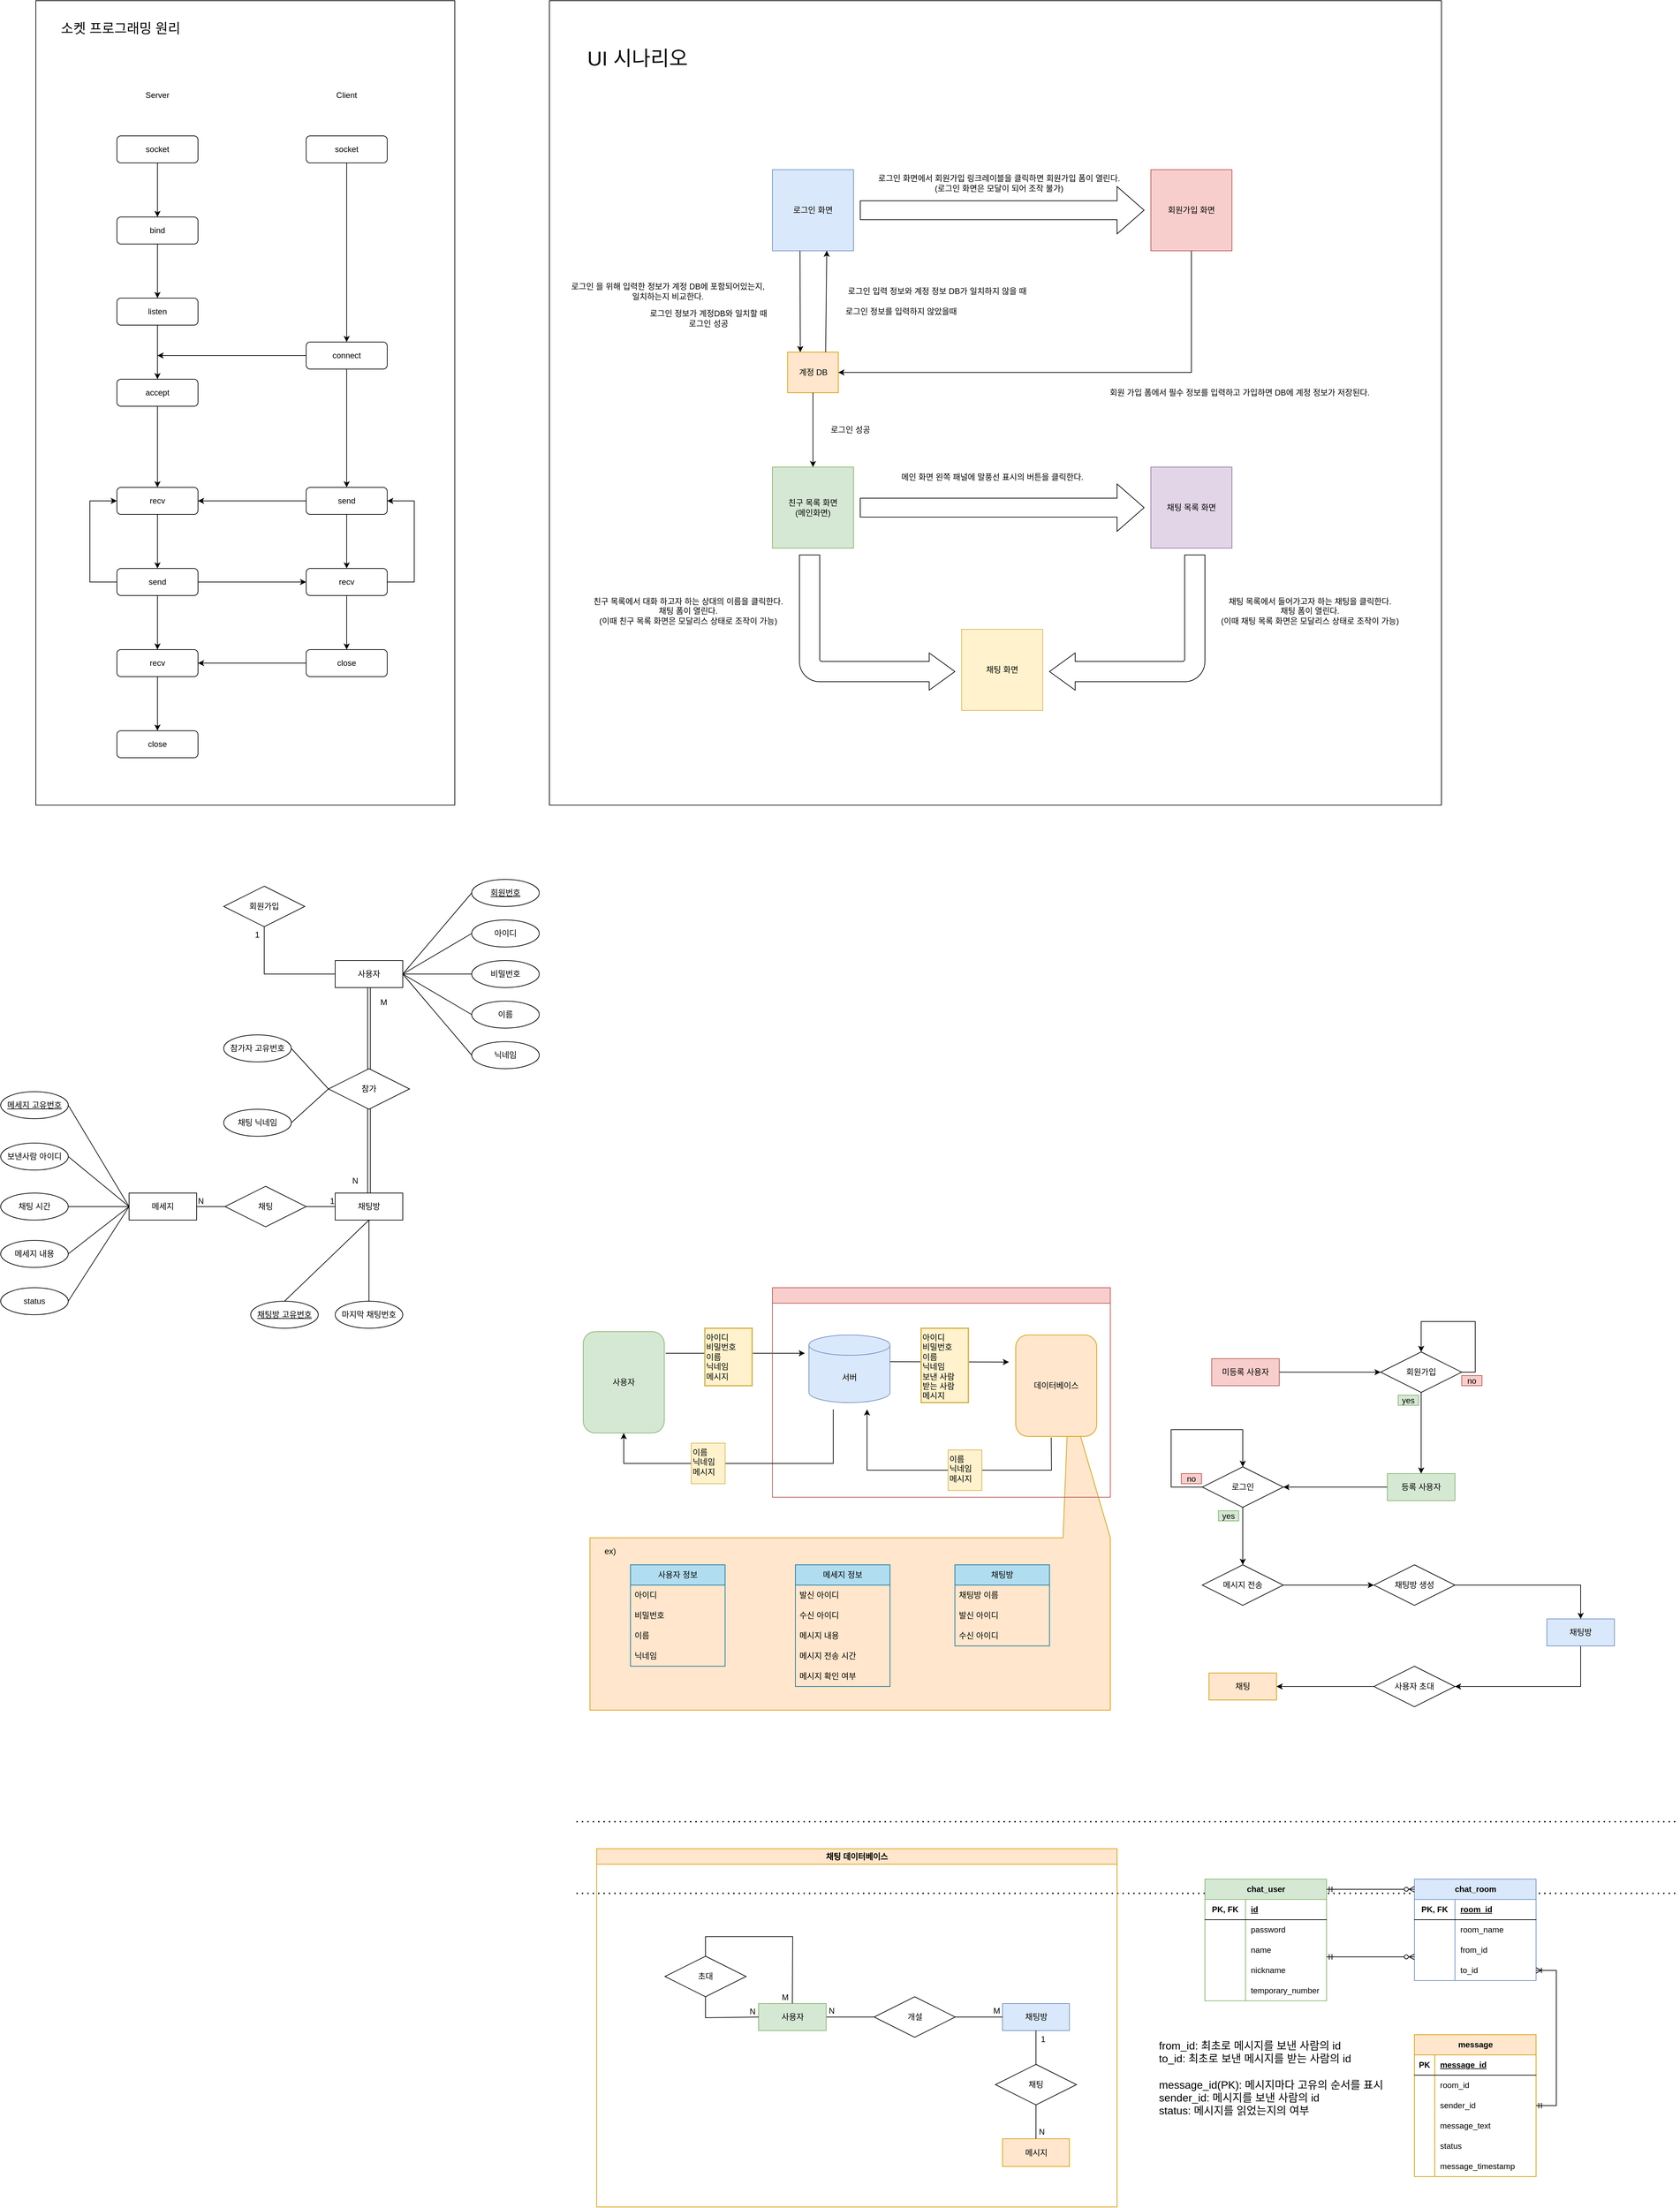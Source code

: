 <mxfile version="24.7.7">
  <diagram name="페이지-1" id="poXZOrEk5csM0l9jy76r">
    <mxGraphModel dx="2389" dy="915" grid="1" gridSize="10" guides="1" tooltips="1" connect="1" arrows="1" fold="1" page="1" pageScale="1" pageWidth="827" pageHeight="1169" math="0" shadow="0">
      <root>
        <mxCell id="0" />
        <mxCell id="1" parent="0" />
        <mxCell id="1jYyJ4gH8PCIncq68m16-2" value="" style="rounded=0;whiteSpace=wrap;html=1;" parent="1" vertex="1">
          <mxGeometry x="-760" y="80" width="620" height="1190" as="geometry" />
        </mxCell>
        <mxCell id="1jYyJ4gH8PCIncq68m16-3" value="Server" style="text;html=1;align=center;verticalAlign=middle;whiteSpace=wrap;rounded=0;" parent="1" vertex="1">
          <mxGeometry x="-640" y="200" width="120" height="40" as="geometry" />
        </mxCell>
        <mxCell id="1jYyJ4gH8PCIncq68m16-4" value="Client" style="text;html=1;align=center;verticalAlign=middle;whiteSpace=wrap;rounded=0;" parent="1" vertex="1">
          <mxGeometry x="-360" y="200" width="120" height="40" as="geometry" />
        </mxCell>
        <mxCell id="1jYyJ4gH8PCIncq68m16-5" style="edgeStyle=orthogonalEdgeStyle;rounded=0;orthogonalLoop=1;jettySize=auto;html=1;exitX=0.5;exitY=1;exitDx=0;exitDy=0;entryX=0.5;entryY=0;entryDx=0;entryDy=0;" parent="1" source="1jYyJ4gH8PCIncq68m16-6" target="1jYyJ4gH8PCIncq68m16-8" edge="1">
          <mxGeometry relative="1" as="geometry" />
        </mxCell>
        <mxCell id="1jYyJ4gH8PCIncq68m16-6" value="socket" style="rounded=1;whiteSpace=wrap;html=1;" parent="1" vertex="1">
          <mxGeometry x="-640" y="280" width="120" height="40" as="geometry" />
        </mxCell>
        <mxCell id="1jYyJ4gH8PCIncq68m16-7" style="edgeStyle=orthogonalEdgeStyle;rounded=0;orthogonalLoop=1;jettySize=auto;html=1;exitX=0.5;exitY=1;exitDx=0;exitDy=0;entryX=0.5;entryY=0;entryDx=0;entryDy=0;" parent="1" source="1jYyJ4gH8PCIncq68m16-8" target="1jYyJ4gH8PCIncq68m16-10" edge="1">
          <mxGeometry relative="1" as="geometry" />
        </mxCell>
        <mxCell id="1jYyJ4gH8PCIncq68m16-8" value="bind" style="rounded=1;whiteSpace=wrap;html=1;" parent="1" vertex="1">
          <mxGeometry x="-640" y="400" width="120" height="40" as="geometry" />
        </mxCell>
        <mxCell id="1jYyJ4gH8PCIncq68m16-9" style="edgeStyle=orthogonalEdgeStyle;rounded=0;orthogonalLoop=1;jettySize=auto;html=1;exitX=0.5;exitY=1;exitDx=0;exitDy=0;entryX=0.5;entryY=0;entryDx=0;entryDy=0;" parent="1" source="1jYyJ4gH8PCIncq68m16-10" target="1jYyJ4gH8PCIncq68m16-13" edge="1">
          <mxGeometry relative="1" as="geometry" />
        </mxCell>
        <mxCell id="1jYyJ4gH8PCIncq68m16-10" value="listen" style="rounded=1;whiteSpace=wrap;html=1;" parent="1" vertex="1">
          <mxGeometry x="-640" y="520" width="120" height="40" as="geometry" />
        </mxCell>
        <mxCell id="1jYyJ4gH8PCIncq68m16-12" style="edgeStyle=orthogonalEdgeStyle;rounded=0;orthogonalLoop=1;jettySize=auto;html=1;exitX=0.5;exitY=1;exitDx=0;exitDy=0;entryX=0.5;entryY=0;entryDx=0;entryDy=0;" parent="1" source="1jYyJ4gH8PCIncq68m16-13" target="1jYyJ4gH8PCIncq68m16-23" edge="1">
          <mxGeometry relative="1" as="geometry">
            <mxPoint x="-580" y="920" as="targetPoint" />
          </mxGeometry>
        </mxCell>
        <mxCell id="1jYyJ4gH8PCIncq68m16-13" value="accept" style="rounded=1;whiteSpace=wrap;html=1;" parent="1" vertex="1">
          <mxGeometry x="-640" y="640" width="120" height="40" as="geometry" />
        </mxCell>
        <mxCell id="1jYyJ4gH8PCIncq68m16-14" style="edgeStyle=orthogonalEdgeStyle;rounded=0;orthogonalLoop=1;jettySize=auto;html=1;exitX=0.5;exitY=1;exitDx=0;exitDy=0;entryX=0.5;entryY=0;entryDx=0;entryDy=0;" parent="1" source="1jYyJ4gH8PCIncq68m16-16" target="1jYyJ4gH8PCIncq68m16-21" edge="1">
          <mxGeometry relative="1" as="geometry" />
        </mxCell>
        <mxCell id="ulEuAWmSbVbTFczbR0be-1" style="edgeStyle=orthogonalEdgeStyle;rounded=0;orthogonalLoop=1;jettySize=auto;html=1;exitX=0;exitY=0.5;exitDx=0;exitDy=0;" edge="1" parent="1" source="1jYyJ4gH8PCIncq68m16-16">
          <mxGeometry relative="1" as="geometry">
            <mxPoint x="-580" y="605" as="targetPoint" />
          </mxGeometry>
        </mxCell>
        <mxCell id="1jYyJ4gH8PCIncq68m16-16" value="connect" style="rounded=1;whiteSpace=wrap;html=1;" parent="1" vertex="1">
          <mxGeometry x="-360" y="585" width="120" height="40" as="geometry" />
        </mxCell>
        <mxCell id="1jYyJ4gH8PCIncq68m16-17" style="edgeStyle=orthogonalEdgeStyle;rounded=0;orthogonalLoop=1;jettySize=auto;html=1;exitX=0.5;exitY=1;exitDx=0;exitDy=0;entryX=0.5;entryY=0;entryDx=0;entryDy=0;" parent="1" source="1jYyJ4gH8PCIncq68m16-18" target="1jYyJ4gH8PCIncq68m16-16" edge="1">
          <mxGeometry relative="1" as="geometry" />
        </mxCell>
        <mxCell id="1jYyJ4gH8PCIncq68m16-18" value="socket" style="rounded=1;whiteSpace=wrap;html=1;" parent="1" vertex="1">
          <mxGeometry x="-360" y="280" width="120" height="40" as="geometry" />
        </mxCell>
        <mxCell id="1jYyJ4gH8PCIncq68m16-19" style="edgeStyle=orthogonalEdgeStyle;rounded=0;orthogonalLoop=1;jettySize=auto;html=1;exitX=0.5;exitY=1;exitDx=0;exitDy=0;entryX=0.5;entryY=0;entryDx=0;entryDy=0;" parent="1" source="1jYyJ4gH8PCIncq68m16-21" target="1jYyJ4gH8PCIncq68m16-28" edge="1">
          <mxGeometry relative="1" as="geometry" />
        </mxCell>
        <mxCell id="1jYyJ4gH8PCIncq68m16-20" style="edgeStyle=orthogonalEdgeStyle;rounded=0;orthogonalLoop=1;jettySize=auto;html=1;exitX=0;exitY=0.5;exitDx=0;exitDy=0;entryX=1;entryY=0.5;entryDx=0;entryDy=0;" parent="1" source="1jYyJ4gH8PCIncq68m16-21" target="1jYyJ4gH8PCIncq68m16-23" edge="1">
          <mxGeometry relative="1" as="geometry" />
        </mxCell>
        <mxCell id="1jYyJ4gH8PCIncq68m16-21" value="send" style="rounded=1;whiteSpace=wrap;html=1;" parent="1" vertex="1">
          <mxGeometry x="-360" y="800" width="120" height="40" as="geometry" />
        </mxCell>
        <mxCell id="1jYyJ4gH8PCIncq68m16-22" style="edgeStyle=orthogonalEdgeStyle;rounded=0;orthogonalLoop=1;jettySize=auto;html=1;exitX=0.5;exitY=1;exitDx=0;exitDy=0;entryX=0.5;entryY=0;entryDx=0;entryDy=0;" parent="1" source="1jYyJ4gH8PCIncq68m16-23" target="1jYyJ4gH8PCIncq68m16-32" edge="1">
          <mxGeometry relative="1" as="geometry" />
        </mxCell>
        <mxCell id="1jYyJ4gH8PCIncq68m16-23" value="recv" style="rounded=1;whiteSpace=wrap;html=1;" parent="1" vertex="1">
          <mxGeometry x="-640" y="800" width="120" height="40" as="geometry" />
        </mxCell>
        <mxCell id="1jYyJ4gH8PCIncq68m16-24" style="edgeStyle=orthogonalEdgeStyle;rounded=0;orthogonalLoop=1;jettySize=auto;html=1;exitX=0.5;exitY=1;exitDx=0;exitDy=0;entryX=0.5;entryY=0;entryDx=0;entryDy=0;" parent="1" source="1jYyJ4gH8PCIncq68m16-25" target="1jYyJ4gH8PCIncq68m16-33" edge="1">
          <mxGeometry relative="1" as="geometry" />
        </mxCell>
        <mxCell id="1jYyJ4gH8PCIncq68m16-25" value="recv" style="rounded=1;whiteSpace=wrap;html=1;" parent="1" vertex="1">
          <mxGeometry x="-640" y="1040" width="120" height="40" as="geometry" />
        </mxCell>
        <mxCell id="1jYyJ4gH8PCIncq68m16-26" style="edgeStyle=orthogonalEdgeStyle;rounded=0;orthogonalLoop=1;jettySize=auto;html=1;exitX=0.5;exitY=1;exitDx=0;exitDy=0;entryX=0.5;entryY=0;entryDx=0;entryDy=0;" parent="1" source="1jYyJ4gH8PCIncq68m16-28" target="1jYyJ4gH8PCIncq68m16-35" edge="1">
          <mxGeometry relative="1" as="geometry" />
        </mxCell>
        <mxCell id="1jYyJ4gH8PCIncq68m16-27" style="edgeStyle=orthogonalEdgeStyle;rounded=0;orthogonalLoop=1;jettySize=auto;html=1;exitX=1;exitY=0.5;exitDx=0;exitDy=0;entryX=1;entryY=0.5;entryDx=0;entryDy=0;" parent="1" source="1jYyJ4gH8PCIncq68m16-28" target="1jYyJ4gH8PCIncq68m16-21" edge="1">
          <mxGeometry relative="1" as="geometry">
            <Array as="points">
              <mxPoint x="-200" y="940" />
              <mxPoint x="-200" y="820" />
            </Array>
          </mxGeometry>
        </mxCell>
        <mxCell id="1jYyJ4gH8PCIncq68m16-28" value="recv" style="rounded=1;whiteSpace=wrap;html=1;" parent="1" vertex="1">
          <mxGeometry x="-360" y="920" width="120" height="40" as="geometry" />
        </mxCell>
        <mxCell id="1jYyJ4gH8PCIncq68m16-29" style="edgeStyle=orthogonalEdgeStyle;rounded=0;orthogonalLoop=1;jettySize=auto;html=1;exitX=0.5;exitY=1;exitDx=0;exitDy=0;entryX=0.5;entryY=0;entryDx=0;entryDy=0;" parent="1" source="1jYyJ4gH8PCIncq68m16-32" target="1jYyJ4gH8PCIncq68m16-25" edge="1">
          <mxGeometry relative="1" as="geometry" />
        </mxCell>
        <mxCell id="1jYyJ4gH8PCIncq68m16-30" style="edgeStyle=orthogonalEdgeStyle;rounded=0;orthogonalLoop=1;jettySize=auto;html=1;exitX=1;exitY=0.5;exitDx=0;exitDy=0;entryX=0;entryY=0.5;entryDx=0;entryDy=0;" parent="1" source="1jYyJ4gH8PCIncq68m16-32" target="1jYyJ4gH8PCIncq68m16-28" edge="1">
          <mxGeometry relative="1" as="geometry" />
        </mxCell>
        <mxCell id="1jYyJ4gH8PCIncq68m16-31" style="edgeStyle=orthogonalEdgeStyle;rounded=0;orthogonalLoop=1;jettySize=auto;html=1;exitX=0;exitY=0.5;exitDx=0;exitDy=0;entryX=0;entryY=0.5;entryDx=0;entryDy=0;" parent="1" source="1jYyJ4gH8PCIncq68m16-32" target="1jYyJ4gH8PCIncq68m16-23" edge="1">
          <mxGeometry relative="1" as="geometry">
            <Array as="points">
              <mxPoint x="-680" y="940" />
              <mxPoint x="-680" y="820" />
            </Array>
          </mxGeometry>
        </mxCell>
        <mxCell id="1jYyJ4gH8PCIncq68m16-32" value="send" style="rounded=1;whiteSpace=wrap;html=1;" parent="1" vertex="1">
          <mxGeometry x="-640" y="920" width="120" height="40" as="geometry" />
        </mxCell>
        <mxCell id="1jYyJ4gH8PCIncq68m16-33" value="close" style="rounded=1;whiteSpace=wrap;html=1;" parent="1" vertex="1">
          <mxGeometry x="-640" y="1160" width="120" height="40" as="geometry" />
        </mxCell>
        <mxCell id="1jYyJ4gH8PCIncq68m16-34" style="edgeStyle=orthogonalEdgeStyle;rounded=0;orthogonalLoop=1;jettySize=auto;html=1;exitX=0;exitY=0.5;exitDx=0;exitDy=0;entryX=1;entryY=0.5;entryDx=0;entryDy=0;" parent="1" source="1jYyJ4gH8PCIncq68m16-35" target="1jYyJ4gH8PCIncq68m16-25" edge="1">
          <mxGeometry relative="1" as="geometry" />
        </mxCell>
        <mxCell id="1jYyJ4gH8PCIncq68m16-35" value="close" style="rounded=1;whiteSpace=wrap;html=1;" parent="1" vertex="1">
          <mxGeometry x="-360" y="1040" width="120" height="40" as="geometry" />
        </mxCell>
        <mxCell id="1jYyJ4gH8PCIncq68m16-36" value="소켓 프로그래밍 원리" style="text;html=1;align=center;verticalAlign=middle;resizable=0;points=[];autosize=1;strokeColor=none;fillColor=none;fontSize=20;" parent="1" vertex="1">
          <mxGeometry x="-740" y="100" width="210" height="40" as="geometry" />
        </mxCell>
        <mxCell id="1jYyJ4gH8PCIncq68m16-37" value="" style="rounded=0;whiteSpace=wrap;html=1;" parent="1" vertex="1">
          <mxGeometry y="80" width="1320" height="1190" as="geometry" />
        </mxCell>
        <mxCell id="1jYyJ4gH8PCIncq68m16-38" value="로그인 화면" style="rounded=0;whiteSpace=wrap;html=1;fillColor=#dae8fc;strokeColor=#6c8ebf;" parent="1" vertex="1">
          <mxGeometry x="330" y="330" width="120" height="120" as="geometry" />
        </mxCell>
        <mxCell id="1jYyJ4gH8PCIncq68m16-39" style="edgeStyle=orthogonalEdgeStyle;rounded=0;orthogonalLoop=1;jettySize=auto;html=1;exitX=0.5;exitY=1;exitDx=0;exitDy=0;entryX=1;entryY=0.5;entryDx=0;entryDy=0;" parent="1" source="1jYyJ4gH8PCIncq68m16-40" target="1jYyJ4gH8PCIncq68m16-41" edge="1">
          <mxGeometry relative="1" as="geometry" />
        </mxCell>
        <mxCell id="1jYyJ4gH8PCIncq68m16-40" value="회원가입 화면" style="rounded=0;whiteSpace=wrap;html=1;fillColor=#f8cecc;strokeColor=#b85450;" parent="1" vertex="1">
          <mxGeometry x="890" y="330" width="120" height="120" as="geometry" />
        </mxCell>
        <mxCell id="1jYyJ4gH8PCIncq68m16-41" value="계정 DB" style="rounded=0;whiteSpace=wrap;html=1;fillColor=#ffe6cc;strokeColor=#d79b00;" parent="1" vertex="1">
          <mxGeometry x="352.5" y="600" width="75" height="60" as="geometry" />
        </mxCell>
        <mxCell id="1jYyJ4gH8PCIncq68m16-42" value="" style="html=1;shadow=0;dashed=0;align=center;verticalAlign=middle;shape=mxgraph.arrows2.arrow;dy=0.6;dx=40;notch=0;" parent="1" vertex="1">
          <mxGeometry x="460" y="355" width="420" height="70" as="geometry" />
        </mxCell>
        <mxCell id="1jYyJ4gH8PCIncq68m16-43" value="회원 가입 폼에서 필수 정보를 입력하고 가입하면 DB에 계정 정보가 저장된다." style="text;html=1;align=center;verticalAlign=middle;resizable=0;points=[];autosize=1;strokeColor=none;fillColor=none;" parent="1" vertex="1">
          <mxGeometry x="801" y="645" width="440" height="30" as="geometry" />
        </mxCell>
        <mxCell id="1jYyJ4gH8PCIncq68m16-44" value="채팅 목록 화면" style="rounded=0;whiteSpace=wrap;html=1;fillColor=#e1d5e7;strokeColor=#9673a6;" parent="1" vertex="1">
          <mxGeometry x="890" y="770" width="120" height="120" as="geometry" />
        </mxCell>
        <mxCell id="1jYyJ4gH8PCIncq68m16-45" value="&lt;div&gt;친구 목록 화면&lt;/div&gt;&lt;div&gt;&lt;div&gt;(메인화면)&lt;/div&gt;&lt;/div&gt;" style="rounded=0;whiteSpace=wrap;html=1;fillColor=#d5e8d4;strokeColor=#82b366;" parent="1" vertex="1">
          <mxGeometry x="330" y="770" width="120" height="120" as="geometry" />
        </mxCell>
        <mxCell id="1jYyJ4gH8PCIncq68m16-46" value="" style="endArrow=classic;html=1;rounded=0;entryX=0.25;entryY=0;entryDx=0;entryDy=0;exitX=0.34;exitY=1.003;exitDx=0;exitDy=0;exitPerimeter=0;" parent="1" source="1jYyJ4gH8PCIncq68m16-38" target="1jYyJ4gH8PCIncq68m16-41" edge="1">
          <mxGeometry width="50" height="50" relative="1" as="geometry">
            <mxPoint x="340" y="490" as="sourcePoint" />
            <mxPoint x="360" y="590.0" as="targetPoint" />
            <Array as="points" />
          </mxGeometry>
        </mxCell>
        <mxCell id="1jYyJ4gH8PCIncq68m16-47" value="" style="endArrow=classic;html=1;rounded=0;exitX=0.75;exitY=0;exitDx=0;exitDy=0;entryX=0.67;entryY=0.999;entryDx=0;entryDy=0;entryPerimeter=0;" parent="1" source="1jYyJ4gH8PCIncq68m16-41" target="1jYyJ4gH8PCIncq68m16-38" edge="1">
          <mxGeometry width="50" height="50" relative="1" as="geometry">
            <mxPoint x="420" y="590.0" as="sourcePoint" />
            <mxPoint x="420" y="500" as="targetPoint" />
            <Array as="points" />
          </mxGeometry>
        </mxCell>
        <mxCell id="1jYyJ4gH8PCIncq68m16-48" value="로그인 입력 정보와 계정 정보 DB가 일치하지 않을 때&lt;span style=&quot;background-color: initial;&quot;&gt;&amp;nbsp;&lt;/span&gt;" style="text;html=1;align=center;verticalAlign=middle;resizable=0;points=[];autosize=1;strokeColor=none;fillColor=none;" parent="1" vertex="1">
          <mxGeometry x="420" y="495" width="310" height="30" as="geometry" />
        </mxCell>
        <mxCell id="1jYyJ4gH8PCIncq68m16-49" value="로그인 정보를 입력하지 않았을때" style="text;html=1;align=center;verticalAlign=middle;resizable=0;points=[];autosize=1;strokeColor=none;fillColor=none;" parent="1" vertex="1">
          <mxGeometry x="420" y="525" width="200" height="30" as="geometry" />
        </mxCell>
        <mxCell id="1jYyJ4gH8PCIncq68m16-50" value="로그인 정보가 계정DB와 일치할 때&lt;div&gt;로그인 성공&lt;/div&gt;" style="text;html=1;align=center;verticalAlign=middle;resizable=0;points=[];autosize=1;strokeColor=none;fillColor=none;" parent="1" vertex="1">
          <mxGeometry x="130" y="530" width="210" height="40" as="geometry" />
        </mxCell>
        <mxCell id="1jYyJ4gH8PCIncq68m16-51" value="" style="html=1;shadow=0;dashed=0;align=center;verticalAlign=middle;shape=mxgraph.arrows2.arrow;dy=0.6;dx=40;notch=0;" parent="1" vertex="1">
          <mxGeometry x="460" y="795" width="420" height="70" as="geometry" />
        </mxCell>
        <mxCell id="1jYyJ4gH8PCIncq68m16-52" value="채팅 화면" style="rounded=0;whiteSpace=wrap;html=1;fillColor=#fff2cc;strokeColor=#d6b656;" parent="1" vertex="1">
          <mxGeometry x="610" y="1010" width="120" height="120" as="geometry" />
        </mxCell>
        <mxCell id="1jYyJ4gH8PCIncq68m16-53" value="" style="html=1;shadow=0;dashed=0;align=right;verticalAlign=middle;shape=mxgraph.arrows2.bendArrow;dy=15;dx=38;notch=0;arrowHead=55;rounded=1;flipV=1;flipH=1;" parent="1" vertex="1">
          <mxGeometry x="740" y="900" width="230" height="200" as="geometry" />
        </mxCell>
        <mxCell id="1jYyJ4gH8PCIncq68m16-54" value="" style="html=1;shadow=0;dashed=0;align=center;verticalAlign=middle;shape=mxgraph.arrows2.bendArrow;dy=15;dx=38;notch=0;arrowHead=55;rounded=1;flipH=0;flipV=1;" parent="1" vertex="1">
          <mxGeometry x="370" y="900" width="230" height="200" as="geometry" />
        </mxCell>
        <mxCell id="1jYyJ4gH8PCIncq68m16-55" value="친구 목록에서 대화 하고자 하는 상대의 이름을 클릭한다.&lt;div&gt;채팅 폼이 열린다.&lt;/div&gt;&lt;div&gt;(이때 친구 목록 화면은 모달리스 상태로 조작이 가능)&lt;/div&gt;" style="text;html=1;align=center;verticalAlign=middle;resizable=0;points=[];autosize=1;strokeColor=none;fillColor=none;" parent="1" vertex="1">
          <mxGeometry x="40" y="953" width="330" height="60" as="geometry" />
        </mxCell>
        <mxCell id="1jYyJ4gH8PCIncq68m16-56" value="채팅 목록에서 들어가고자 하는 채팅을 클릭한다.&lt;div&gt;채팅 폼이 열린다.&lt;/div&gt;&lt;div&gt;(이때 채팅 목록 화면은 모달리스 상태로 조작이 가능)&lt;/div&gt;" style="text;html=1;align=center;verticalAlign=middle;resizable=0;points=[];autosize=1;strokeColor=none;fillColor=none;" parent="1" vertex="1">
          <mxGeometry x="970" y="953" width="310" height="60" as="geometry" />
        </mxCell>
        <mxCell id="1jYyJ4gH8PCIncq68m16-57" value="로그인 화면에서 회원가입 링크레이블을 클릭하면 회원가입 폼이 열린다.&lt;br&gt;(로그인 화면은 모달이 되어 조작 불가)" style="text;html=1;align=center;verticalAlign=middle;resizable=0;points=[];autosize=1;strokeColor=none;fillColor=none;" parent="1" vertex="1">
          <mxGeometry x="460" y="330" width="410" height="40" as="geometry" />
        </mxCell>
        <mxCell id="1jYyJ4gH8PCIncq68m16-58" value="메인 화면 왼쪽 패널에 말풍선 표시의 버튼을 클릭한다." style="text;html=1;align=center;verticalAlign=middle;resizable=0;points=[];autosize=1;strokeColor=none;fillColor=none;" parent="1" vertex="1">
          <mxGeometry x="500" y="770" width="310" height="30" as="geometry" />
        </mxCell>
        <mxCell id="1jYyJ4gH8PCIncq68m16-59" value="로그인 을 위해 입력한 정보가 계정 DB에 포함되어있는지,&lt;br&gt;일치하는지 비교한다." style="text;html=1;align=center;verticalAlign=middle;resizable=0;points=[];autosize=1;strokeColor=none;fillColor=none;" parent="1" vertex="1">
          <mxGeometry x="10" y="490" width="330" height="40" as="geometry" />
        </mxCell>
        <mxCell id="1jYyJ4gH8PCIncq68m16-60" value="" style="endArrow=classic;html=1;rounded=0;exitX=0.5;exitY=1;exitDx=0;exitDy=0;entryX=0.5;entryY=0;entryDx=0;entryDy=0;" parent="1" source="1jYyJ4gH8PCIncq68m16-41" target="1jYyJ4gH8PCIncq68m16-45" edge="1">
          <mxGeometry width="50" height="50" relative="1" as="geometry">
            <mxPoint x="430" y="660" as="sourcePoint" />
            <mxPoint x="480" y="610" as="targetPoint" />
          </mxGeometry>
        </mxCell>
        <mxCell id="1jYyJ4gH8PCIncq68m16-61" value="로그인 성공" style="text;html=1;align=center;verticalAlign=middle;resizable=0;points=[];autosize=1;strokeColor=none;fillColor=none;" parent="1" vertex="1">
          <mxGeometry x="400" y="700" width="90" height="30" as="geometry" />
        </mxCell>
        <mxCell id="1jYyJ4gH8PCIncq68m16-62" value="UI 시나리오" style="text;html=1;align=center;verticalAlign=middle;resizable=0;points=[];autosize=1;strokeColor=none;fillColor=none;fontSize=30;" parent="1" vertex="1">
          <mxGeometry x="40" y="140" width="180" height="50" as="geometry" />
        </mxCell>
        <mxCell id="1jYyJ4gH8PCIncq68m16-63" value="사용자" style="whiteSpace=wrap;html=1;align=center;" parent="1" vertex="1">
          <mxGeometry x="-317" y="1500" width="100" height="40" as="geometry" />
        </mxCell>
        <mxCell id="1jYyJ4gH8PCIncq68m16-64" value="회원가입" style="shape=rhombus;perimeter=rhombusPerimeter;whiteSpace=wrap;html=1;align=center;" parent="1" vertex="1">
          <mxGeometry x="-482" y="1390" width="120" height="60" as="geometry" />
        </mxCell>
        <mxCell id="1jYyJ4gH8PCIncq68m16-65" value="회원번호" style="ellipse;whiteSpace=wrap;html=1;align=center;fontStyle=4;" parent="1" vertex="1">
          <mxGeometry x="-115" y="1380" width="100" height="40" as="geometry" />
        </mxCell>
        <mxCell id="1jYyJ4gH8PCIncq68m16-66" value="아이디" style="ellipse;whiteSpace=wrap;html=1;align=center;" parent="1" vertex="1">
          <mxGeometry x="-115" y="1440" width="100" height="40" as="geometry" />
        </mxCell>
        <mxCell id="1jYyJ4gH8PCIncq68m16-67" value="비밀번호" style="ellipse;whiteSpace=wrap;html=1;align=center;" parent="1" vertex="1">
          <mxGeometry x="-115" y="1500" width="100" height="40" as="geometry" />
        </mxCell>
        <mxCell id="1jYyJ4gH8PCIncq68m16-68" value="이름" style="ellipse;whiteSpace=wrap;html=1;align=center;" parent="1" vertex="1">
          <mxGeometry x="-115" y="1560" width="100" height="40" as="geometry" />
        </mxCell>
        <mxCell id="1jYyJ4gH8PCIncq68m16-69" value="닉네임" style="ellipse;whiteSpace=wrap;html=1;align=center;" parent="1" vertex="1">
          <mxGeometry x="-115" y="1620" width="100" height="40" as="geometry" />
        </mxCell>
        <mxCell id="1jYyJ4gH8PCIncq68m16-70" value="" style="endArrow=none;html=1;rounded=0;exitX=1;exitY=0.5;exitDx=0;exitDy=0;entryX=0;entryY=0.5;entryDx=0;entryDy=0;" parent="1" source="1jYyJ4gH8PCIncq68m16-63" target="1jYyJ4gH8PCIncq68m16-65" edge="1">
          <mxGeometry relative="1" as="geometry">
            <mxPoint x="-347" y="1650" as="sourcePoint" />
            <mxPoint x="-187" y="1650" as="targetPoint" />
          </mxGeometry>
        </mxCell>
        <mxCell id="1jYyJ4gH8PCIncq68m16-71" value="" style="endArrow=none;html=1;rounded=0;exitX=1;exitY=0.5;exitDx=0;exitDy=0;entryX=0;entryY=0.5;entryDx=0;entryDy=0;" parent="1" source="1jYyJ4gH8PCIncq68m16-63" target="1jYyJ4gH8PCIncq68m16-66" edge="1">
          <mxGeometry relative="1" as="geometry">
            <mxPoint x="-222" y="1610" as="sourcePoint" />
            <mxPoint x="-62" y="1610" as="targetPoint" />
          </mxGeometry>
        </mxCell>
        <mxCell id="1jYyJ4gH8PCIncq68m16-72" value="" style="endArrow=none;html=1;rounded=0;exitX=1;exitY=0.5;exitDx=0;exitDy=0;entryX=0;entryY=0.5;entryDx=0;entryDy=0;" parent="1" source="1jYyJ4gH8PCIncq68m16-63" target="1jYyJ4gH8PCIncq68m16-67" edge="1">
          <mxGeometry relative="1" as="geometry">
            <mxPoint x="-222" y="1610" as="sourcePoint" />
            <mxPoint x="-62" y="1610" as="targetPoint" />
          </mxGeometry>
        </mxCell>
        <mxCell id="1jYyJ4gH8PCIncq68m16-73" value="" style="endArrow=none;html=1;rounded=0;entryX=0;entryY=0.5;entryDx=0;entryDy=0;exitX=1;exitY=0.5;exitDx=0;exitDy=0;" parent="1" source="1jYyJ4gH8PCIncq68m16-63" target="1jYyJ4gH8PCIncq68m16-68" edge="1">
          <mxGeometry relative="1" as="geometry">
            <mxPoint x="-222" y="1610" as="sourcePoint" />
            <mxPoint x="-62" y="1610" as="targetPoint" />
          </mxGeometry>
        </mxCell>
        <mxCell id="1jYyJ4gH8PCIncq68m16-74" value="" style="endArrow=none;html=1;rounded=0;entryX=0;entryY=0.5;entryDx=0;entryDy=0;exitX=1;exitY=0.5;exitDx=0;exitDy=0;" parent="1" source="1jYyJ4gH8PCIncq68m16-63" target="1jYyJ4gH8PCIncq68m16-69" edge="1">
          <mxGeometry relative="1" as="geometry">
            <mxPoint x="-222" y="1610" as="sourcePoint" />
            <mxPoint x="-62" y="1610" as="targetPoint" />
          </mxGeometry>
        </mxCell>
        <mxCell id="1jYyJ4gH8PCIncq68m16-75" value="채팅방" style="whiteSpace=wrap;html=1;align=center;" parent="1" vertex="1">
          <mxGeometry x="-317" y="1844" width="100" height="40" as="geometry" />
        </mxCell>
        <mxCell id="1jYyJ4gH8PCIncq68m16-76" value="" style="shape=link;html=1;rounded=0;exitX=0.5;exitY=1;exitDx=0;exitDy=0;entryX=0.5;entryY=0;entryDx=0;entryDy=0;" parent="1" target="1jYyJ4gH8PCIncq68m16-75" edge="1">
          <mxGeometry relative="1" as="geometry">
            <mxPoint x="-267" y="1660" as="sourcePoint" />
            <mxPoint x="-62" y="1594" as="targetPoint" />
          </mxGeometry>
        </mxCell>
        <mxCell id="1jYyJ4gH8PCIncq68m16-77" value="N" style="resizable=0;html=1;whiteSpace=wrap;align=right;verticalAlign=bottom;" parent="1jYyJ4gH8PCIncq68m16-76" connectable="0" vertex="1">
          <mxGeometry x="1" relative="1" as="geometry">
            <mxPoint x="-15" y="-10" as="offset" />
          </mxGeometry>
        </mxCell>
        <mxCell id="1jYyJ4gH8PCIncq68m16-78" value="메세지" style="whiteSpace=wrap;html=1;align=center;" parent="1" vertex="1">
          <mxGeometry x="-622" y="1844" width="100" height="40" as="geometry" />
        </mxCell>
        <mxCell id="1jYyJ4gH8PCIncq68m16-79" value="메세지 내용" style="ellipse;whiteSpace=wrap;html=1;align=center;" parent="1" vertex="1">
          <mxGeometry x="-812" y="1914" width="100" height="40" as="geometry" />
        </mxCell>
        <mxCell id="1jYyJ4gH8PCIncq68m16-80" value="채팅 시간" style="ellipse;whiteSpace=wrap;html=1;align=center;" parent="1" vertex="1">
          <mxGeometry x="-812" y="1844" width="100" height="40" as="geometry" />
        </mxCell>
        <mxCell id="1jYyJ4gH8PCIncq68m16-81" value="" style="endArrow=none;html=1;rounded=0;exitX=1;exitY=0.5;exitDx=0;exitDy=0;entryX=0;entryY=0.5;entryDx=0;entryDy=0;" parent="1" source="1jYyJ4gH8PCIncq68m16-79" target="1jYyJ4gH8PCIncq68m16-78" edge="1">
          <mxGeometry relative="1" as="geometry">
            <mxPoint x="-222" y="1694" as="sourcePoint" />
            <mxPoint x="-62" y="1694" as="targetPoint" />
          </mxGeometry>
        </mxCell>
        <mxCell id="1jYyJ4gH8PCIncq68m16-82" value="" style="endArrow=none;html=1;rounded=0;exitX=1;exitY=0.5;exitDx=0;exitDy=0;entryX=0;entryY=0.5;entryDx=0;entryDy=0;" parent="1" source="1jYyJ4gH8PCIncq68m16-80" target="1jYyJ4gH8PCIncq68m16-78" edge="1">
          <mxGeometry relative="1" as="geometry">
            <mxPoint x="-222" y="1694" as="sourcePoint" />
            <mxPoint x="-62" y="1694" as="targetPoint" />
          </mxGeometry>
        </mxCell>
        <mxCell id="1jYyJ4gH8PCIncq68m16-83" value="채팅방 고유번호" style="ellipse;whiteSpace=wrap;html=1;align=center;fontStyle=4;" parent="1" vertex="1">
          <mxGeometry x="-442" y="2004" width="100" height="40" as="geometry" />
        </mxCell>
        <mxCell id="1jYyJ4gH8PCIncq68m16-84" value="" style="endArrow=none;html=1;rounded=0;exitX=0.5;exitY=0;exitDx=0;exitDy=0;entryX=0.5;entryY=1;entryDx=0;entryDy=0;" parent="1" source="1jYyJ4gH8PCIncq68m16-83" target="1jYyJ4gH8PCIncq68m16-75" edge="1">
          <mxGeometry relative="1" as="geometry">
            <mxPoint x="-222" y="1694" as="sourcePoint" />
            <mxPoint x="-62" y="1694" as="targetPoint" />
          </mxGeometry>
        </mxCell>
        <mxCell id="1jYyJ4gH8PCIncq68m16-85" value="메세지 고유번호" style="ellipse;whiteSpace=wrap;html=1;align=center;fontStyle=4;" parent="1" vertex="1">
          <mxGeometry x="-812" y="1694" width="100" height="40" as="geometry" />
        </mxCell>
        <mxCell id="1jYyJ4gH8PCIncq68m16-86" value="" style="endArrow=none;html=1;rounded=0;exitX=1;exitY=0.5;exitDx=0;exitDy=0;entryX=0;entryY=0.5;entryDx=0;entryDy=0;" parent="1" source="1jYyJ4gH8PCIncq68m16-85" target="1jYyJ4gH8PCIncq68m16-78" edge="1">
          <mxGeometry relative="1" as="geometry">
            <mxPoint x="-222" y="1694" as="sourcePoint" />
            <mxPoint x="-62" y="1694" as="targetPoint" />
          </mxGeometry>
        </mxCell>
        <mxCell id="1jYyJ4gH8PCIncq68m16-87" value="보낸사람 아이디" style="ellipse;whiteSpace=wrap;html=1;align=center;" parent="1" vertex="1">
          <mxGeometry x="-812" y="1770" width="100" height="40" as="geometry" />
        </mxCell>
        <mxCell id="1jYyJ4gH8PCIncq68m16-88" value="status" style="ellipse;whiteSpace=wrap;html=1;align=center;" parent="1" vertex="1">
          <mxGeometry x="-812" y="1984" width="100" height="40" as="geometry" />
        </mxCell>
        <mxCell id="1jYyJ4gH8PCIncq68m16-89" value="" style="endArrow=none;html=1;rounded=0;exitX=1;exitY=0.5;exitDx=0;exitDy=0;entryX=0;entryY=0.5;entryDx=0;entryDy=0;" parent="1" source="1jYyJ4gH8PCIncq68m16-87" target="1jYyJ4gH8PCIncq68m16-78" edge="1">
          <mxGeometry relative="1" as="geometry">
            <mxPoint x="-222" y="1704" as="sourcePoint" />
            <mxPoint x="-62" y="1704" as="targetPoint" />
          </mxGeometry>
        </mxCell>
        <mxCell id="1jYyJ4gH8PCIncq68m16-90" value="" style="endArrow=none;html=1;rounded=0;exitX=1;exitY=0.5;exitDx=0;exitDy=0;entryX=0;entryY=0.5;entryDx=0;entryDy=0;" parent="1" source="1jYyJ4gH8PCIncq68m16-88" target="1jYyJ4gH8PCIncq68m16-78" edge="1">
          <mxGeometry relative="1" as="geometry">
            <mxPoint x="-222" y="1704" as="sourcePoint" />
            <mxPoint x="-62" y="1704" as="targetPoint" />
          </mxGeometry>
        </mxCell>
        <mxCell id="1jYyJ4gH8PCIncq68m16-91" value="" style="shape=link;html=1;rounded=0;exitX=0.5;exitY=1;exitDx=0;exitDy=0;entryX=0.5;entryY=0;entryDx=0;entryDy=0;" parent="1" source="1jYyJ4gH8PCIncq68m16-63" target="1jYyJ4gH8PCIncq68m16-93" edge="1">
          <mxGeometry relative="1" as="geometry">
            <mxPoint x="-267" y="1490" as="sourcePoint" />
            <mxPoint x="-267" y="1910" as="targetPoint" />
          </mxGeometry>
        </mxCell>
        <mxCell id="1jYyJ4gH8PCIncq68m16-92" value="M" style="resizable=0;html=1;whiteSpace=wrap;align=left;verticalAlign=bottom;" parent="1jYyJ4gH8PCIncq68m16-91" connectable="0" vertex="1">
          <mxGeometry x="-1" relative="1" as="geometry">
            <mxPoint x="15" y="30" as="offset" />
          </mxGeometry>
        </mxCell>
        <mxCell id="1jYyJ4gH8PCIncq68m16-93" value="참가" style="shape=rhombus;perimeter=rhombusPerimeter;whiteSpace=wrap;html=1;align=center;" parent="1" vertex="1">
          <mxGeometry x="-327" y="1660" width="120" height="60" as="geometry" />
        </mxCell>
        <mxCell id="1jYyJ4gH8PCIncq68m16-94" value="" style="endArrow=none;html=1;rounded=0;exitX=0;exitY=0.5;exitDx=0;exitDy=0;entryX=0.5;entryY=1;entryDx=0;entryDy=0;" parent="1" source="1jYyJ4gH8PCIncq68m16-63" target="1jYyJ4gH8PCIncq68m16-64" edge="1">
          <mxGeometry relative="1" as="geometry">
            <mxPoint x="-222" y="1620" as="sourcePoint" />
            <mxPoint x="-62" y="1620" as="targetPoint" />
            <Array as="points">
              <mxPoint x="-422" y="1520" />
            </Array>
          </mxGeometry>
        </mxCell>
        <mxCell id="1jYyJ4gH8PCIncq68m16-95" value="1" style="resizable=0;html=1;whiteSpace=wrap;align=right;verticalAlign=bottom;" parent="1jYyJ4gH8PCIncq68m16-94" connectable="0" vertex="1">
          <mxGeometry x="1" relative="1" as="geometry">
            <mxPoint x="-6" y="20" as="offset" />
          </mxGeometry>
        </mxCell>
        <mxCell id="1jYyJ4gH8PCIncq68m16-96" value="마지막 채팅번호" style="ellipse;whiteSpace=wrap;html=1;align=center;" parent="1" vertex="1">
          <mxGeometry x="-317" y="2004" width="100" height="40" as="geometry" />
        </mxCell>
        <mxCell id="1jYyJ4gH8PCIncq68m16-97" value="" style="endArrow=none;html=1;rounded=0;exitX=1;exitY=0.5;exitDx=0;exitDy=0;entryX=0;entryY=0.5;entryDx=0;entryDy=0;" parent="1" source="1jYyJ4gH8PCIncq68m16-78" target="1jYyJ4gH8PCIncq68m16-75" edge="1">
          <mxGeometry relative="1" as="geometry">
            <mxPoint x="-222" y="1704" as="sourcePoint" />
            <mxPoint x="-62" y="1704" as="targetPoint" />
          </mxGeometry>
        </mxCell>
        <mxCell id="1jYyJ4gH8PCIncq68m16-98" value="N" style="resizable=0;html=1;whiteSpace=wrap;align=left;verticalAlign=bottom;" parent="1jYyJ4gH8PCIncq68m16-97" connectable="0" vertex="1">
          <mxGeometry x="-1" relative="1" as="geometry" />
        </mxCell>
        <mxCell id="1jYyJ4gH8PCIncq68m16-99" value="1" style="resizable=0;html=1;whiteSpace=wrap;align=right;verticalAlign=bottom;" parent="1jYyJ4gH8PCIncq68m16-97" connectable="0" vertex="1">
          <mxGeometry x="1" relative="1" as="geometry" />
        </mxCell>
        <mxCell id="1jYyJ4gH8PCIncq68m16-100" value="" style="endArrow=none;html=1;rounded=0;exitX=0.5;exitY=0;exitDx=0;exitDy=0;entryX=0.5;entryY=1;entryDx=0;entryDy=0;" parent="1" source="1jYyJ4gH8PCIncq68m16-96" target="1jYyJ4gH8PCIncq68m16-75" edge="1">
          <mxGeometry relative="1" as="geometry">
            <mxPoint x="-472" y="1800" as="sourcePoint" />
            <mxPoint x="-312" y="1800" as="targetPoint" />
          </mxGeometry>
        </mxCell>
        <mxCell id="1jYyJ4gH8PCIncq68m16-101" value="참가자 고유번호" style="ellipse;whiteSpace=wrap;html=1;align=center;" parent="1" vertex="1">
          <mxGeometry x="-482" y="1610" width="100" height="40" as="geometry" />
        </mxCell>
        <mxCell id="1jYyJ4gH8PCIncq68m16-103" value="" style="endArrow=none;html=1;rounded=0;entryX=0;entryY=0.5;entryDx=0;entryDy=0;exitX=1;exitY=0.5;exitDx=0;exitDy=0;" parent="1" source="1jYyJ4gH8PCIncq68m16-101" target="1jYyJ4gH8PCIncq68m16-93" edge="1">
          <mxGeometry relative="1" as="geometry">
            <mxPoint x="-240" y="1670" as="sourcePoint" />
            <mxPoint x="-80" y="1670" as="targetPoint" />
          </mxGeometry>
        </mxCell>
        <mxCell id="1jYyJ4gH8PCIncq68m16-104" value="채팅 닉네임" style="ellipse;whiteSpace=wrap;html=1;align=center;" parent="1" vertex="1">
          <mxGeometry x="-482" y="1720" width="100" height="40" as="geometry" />
        </mxCell>
        <mxCell id="1jYyJ4gH8PCIncq68m16-105" value="" style="endArrow=none;html=1;rounded=0;exitX=1;exitY=0.5;exitDx=0;exitDy=0;entryX=0;entryY=0.5;entryDx=0;entryDy=0;" parent="1" source="1jYyJ4gH8PCIncq68m16-104" target="1jYyJ4gH8PCIncq68m16-93" edge="1">
          <mxGeometry relative="1" as="geometry">
            <mxPoint x="-240" y="1770" as="sourcePoint" />
            <mxPoint x="-80" y="1770" as="targetPoint" />
          </mxGeometry>
        </mxCell>
        <mxCell id="V15E0ph4bHvXRaXp6dkt-49" value="" style="endArrow=none;dashed=1;html=1;dashPattern=1 3;strokeWidth=2;rounded=0;" parent="1" edge="1">
          <mxGeometry width="50" height="50" relative="1" as="geometry">
            <mxPoint x="40" y="2880" as="sourcePoint" />
            <mxPoint x="1670" y="2880" as="targetPoint" />
          </mxGeometry>
        </mxCell>
        <mxCell id="V15E0ph4bHvXRaXp6dkt-110" value="서버" style="shape=cylinder3;whiteSpace=wrap;html=1;boundedLbl=1;backgroundOutline=1;size=15;fillColor=#dae8fc;strokeColor=#6c8ebf;" parent="1" vertex="1">
          <mxGeometry x="384" y="2054" width="120" height="100" as="geometry" />
        </mxCell>
        <mxCell id="V15E0ph4bHvXRaXp6dkt-111" value="" style="shape=callout;whiteSpace=wrap;html=1;perimeter=calloutPerimeter;direction=west;position2=0.08;size=210;position=0;fillColor=#ffe6cc;base=70;strokeColor=#d79b00;" parent="1" vertex="1">
          <mxGeometry x="60" y="2144" width="770" height="465" as="geometry" />
        </mxCell>
        <mxCell id="V15E0ph4bHvXRaXp6dkt-112" value="사용자" style="rounded=1;whiteSpace=wrap;html=1;fillColor=#d5e8d4;strokeColor=#82b366;" parent="1" vertex="1">
          <mxGeometry x="50" y="2049" width="120" height="150" as="geometry" />
        </mxCell>
        <mxCell id="V15E0ph4bHvXRaXp6dkt-113" value="" style="endArrow=classic;html=1;rounded=0;entryX=-0.05;entryY=0.27;entryDx=0;entryDy=0;entryPerimeter=0;exitX=1.017;exitY=0.213;exitDx=0;exitDy=0;exitPerimeter=0;" parent="1" source="V15E0ph4bHvXRaXp6dkt-112" target="V15E0ph4bHvXRaXp6dkt-110" edge="1">
          <mxGeometry width="50" height="50" relative="1" as="geometry">
            <mxPoint x="216" y="2254" as="sourcePoint" />
            <mxPoint x="410" y="2254" as="targetPoint" />
          </mxGeometry>
        </mxCell>
        <mxCell id="V15E0ph4bHvXRaXp6dkt-114" value="" style="endArrow=classic;html=1;rounded=0;exitX=1;exitY=0;exitDx=0;exitDy=32.5;exitPerimeter=0;" parent="1" edge="1">
          <mxGeometry width="50" height="50" relative="1" as="geometry">
            <mxPoint x="504" y="2093.5" as="sourcePoint" />
            <mxPoint x="680" y="2094" as="targetPoint" />
          </mxGeometry>
        </mxCell>
        <mxCell id="V15E0ph4bHvXRaXp6dkt-115" value="" style="endArrow=classic;html=1;rounded=0;exitX=0.438;exitY=1.011;exitDx=0;exitDy=0;exitPerimeter=0;" parent="1" source="V15E0ph4bHvXRaXp6dkt-118" edge="1">
          <mxGeometry width="50" height="50" relative="1" as="geometry">
            <mxPoint x="857" y="2162" as="sourcePoint" />
            <mxPoint x="470" y="2164" as="targetPoint" />
            <Array as="points">
              <mxPoint x="743" y="2254" />
              <mxPoint x="470" y="2254" />
            </Array>
          </mxGeometry>
        </mxCell>
        <mxCell id="V15E0ph4bHvXRaXp6dkt-116" value="&lt;font style=&quot;font-size: 12px;&quot;&gt;아이디&lt;/font&gt;&lt;div style=&quot;font-size: 12px;&quot;&gt;&lt;font style=&quot;font-size: 12px;&quot;&gt;비밀번호&lt;/font&gt;&lt;/div&gt;&lt;div style=&quot;font-size: 12px;&quot;&gt;&lt;font style=&quot;font-size: 12px;&quot;&gt;이름&lt;/font&gt;&lt;/div&gt;&lt;div style=&quot;font-size: 12px;&quot;&gt;&lt;font style=&quot;font-size: 12px;&quot;&gt;닉네임&lt;/font&gt;&lt;/div&gt;&lt;div style=&quot;font-size: 12px;&quot;&gt;&lt;font style=&quot;font-size: 12px;&quot;&gt;메시지&lt;/font&gt;&lt;/div&gt;" style="text;html=1;align=left;verticalAlign=top;whiteSpace=wrap;rounded=0;strokeWidth=2;fillColor=#fff2cc;strokeColor=#d6b656;fontSize=12;" parent="1" vertex="1">
          <mxGeometry x="230" y="2044" width="70" height="85" as="geometry" />
        </mxCell>
        <mxCell id="V15E0ph4bHvXRaXp6dkt-117" value="" style="swimlane;whiteSpace=wrap;html=1;fillColor=#f8cecc;strokeColor=#b85450;" parent="1" vertex="1">
          <mxGeometry x="330" y="1984" width="500" height="310" as="geometry" />
        </mxCell>
        <mxCell id="V15E0ph4bHvXRaXp6dkt-118" value="데이터베이스" style="rounded=1;whiteSpace=wrap;html=1;fillColor=#ffe6cc;strokeColor=#d79b00;" parent="V15E0ph4bHvXRaXp6dkt-117" vertex="1">
          <mxGeometry x="360" y="70" width="120" height="150" as="geometry" />
        </mxCell>
        <mxCell id="V15E0ph4bHvXRaXp6dkt-119" value="&lt;div&gt;이름&lt;/div&gt;&lt;div&gt;닉네임&lt;/div&gt;&lt;div&gt;메시지&lt;/div&gt;" style="text;html=1;align=left;verticalAlign=top;whiteSpace=wrap;rounded=0;horizontal=1;fillColor=#fff2cc;strokeColor=#d6b656;" parent="V15E0ph4bHvXRaXp6dkt-117" vertex="1">
          <mxGeometry x="260" y="240" width="50" height="60" as="geometry" />
        </mxCell>
        <mxCell id="V15E0ph4bHvXRaXp6dkt-120" value="&lt;font style=&quot;font-size: 12px;&quot;&gt;아이디&lt;/font&gt;&lt;div style=&quot;font-size: 12px;&quot;&gt;&lt;font style=&quot;font-size: 12px;&quot;&gt;비밀번호&lt;/font&gt;&lt;/div&gt;&lt;div style=&quot;font-size: 12px;&quot;&gt;&lt;font style=&quot;font-size: 12px;&quot;&gt;이름&lt;/font&gt;&lt;/div&gt;&lt;div style=&quot;font-size: 12px;&quot;&gt;&lt;font style=&quot;font-size: 12px;&quot;&gt;닉네임&lt;/font&gt;&lt;/div&gt;&lt;div style=&quot;font-size: 12px;&quot;&gt;보낸 사람&lt;/div&gt;&lt;div style=&quot;font-size: 12px;&quot;&gt;받는 사람&lt;/div&gt;&lt;div style=&quot;font-size: 12px;&quot;&gt;메시지&lt;/div&gt;" style="text;html=1;align=left;verticalAlign=top;whiteSpace=wrap;rounded=0;strokeWidth=2;fillColor=#fff2cc;strokeColor=#d6b656;fontSize=12;" parent="V15E0ph4bHvXRaXp6dkt-117" vertex="1">
          <mxGeometry x="220" y="60" width="70" height="110" as="geometry" />
        </mxCell>
        <mxCell id="V15E0ph4bHvXRaXp6dkt-121" value="" style="endArrow=classic;html=1;rounded=0;entryX=0.5;entryY=1;entryDx=0;entryDy=0;" parent="1" target="V15E0ph4bHvXRaXp6dkt-112" edge="1">
          <mxGeometry width="50" height="50" relative="1" as="geometry">
            <mxPoint x="420" y="2164" as="sourcePoint" />
            <mxPoint x="470" y="2224" as="targetPoint" />
            <Array as="points">
              <mxPoint x="420" y="2244" />
              <mxPoint x="110" y="2244" />
            </Array>
          </mxGeometry>
        </mxCell>
        <mxCell id="V15E0ph4bHvXRaXp6dkt-122" value="사용자 정보" style="swimlane;fontStyle=0;childLayout=stackLayout;horizontal=1;startSize=30;horizontalStack=0;resizeParent=1;resizeParentMax=0;resizeLast=0;collapsible=1;marginBottom=0;whiteSpace=wrap;html=1;fillColor=#b1ddf0;strokeColor=#10739e;" parent="1" vertex="1">
          <mxGeometry x="120" y="2394" width="140" height="150" as="geometry" />
        </mxCell>
        <mxCell id="V15E0ph4bHvXRaXp6dkt-123" value="아이디" style="text;strokeColor=none;fillColor=none;align=left;verticalAlign=middle;spacingLeft=4;spacingRight=4;overflow=hidden;points=[[0,0.5],[1,0.5]];portConstraint=eastwest;rotatable=0;whiteSpace=wrap;html=1;" parent="V15E0ph4bHvXRaXp6dkt-122" vertex="1">
          <mxGeometry y="30" width="140" height="30" as="geometry" />
        </mxCell>
        <mxCell id="V15E0ph4bHvXRaXp6dkt-124" value="비밀번호" style="text;strokeColor=none;fillColor=none;align=left;verticalAlign=middle;spacingLeft=4;spacingRight=4;overflow=hidden;points=[[0,0.5],[1,0.5]];portConstraint=eastwest;rotatable=0;whiteSpace=wrap;html=1;" parent="V15E0ph4bHvXRaXp6dkt-122" vertex="1">
          <mxGeometry y="60" width="140" height="30" as="geometry" />
        </mxCell>
        <mxCell id="V15E0ph4bHvXRaXp6dkt-125" value="이름" style="text;strokeColor=none;fillColor=none;align=left;verticalAlign=middle;spacingLeft=4;spacingRight=4;overflow=hidden;points=[[0,0.5],[1,0.5]];portConstraint=eastwest;rotatable=0;whiteSpace=wrap;html=1;" parent="V15E0ph4bHvXRaXp6dkt-122" vertex="1">
          <mxGeometry y="90" width="140" height="30" as="geometry" />
        </mxCell>
        <mxCell id="V15E0ph4bHvXRaXp6dkt-126" value="닉네임" style="text;strokeColor=none;fillColor=none;align=left;verticalAlign=middle;spacingLeft=4;spacingRight=4;overflow=hidden;points=[[0,0.5],[1,0.5]];portConstraint=eastwest;rotatable=0;whiteSpace=wrap;html=1;" parent="V15E0ph4bHvXRaXp6dkt-122" vertex="1">
          <mxGeometry y="120" width="140" height="30" as="geometry" />
        </mxCell>
        <mxCell id="V15E0ph4bHvXRaXp6dkt-127" value="메세지 정보" style="swimlane;fontStyle=0;childLayout=stackLayout;horizontal=1;startSize=30;horizontalStack=0;resizeParent=1;resizeParentMax=0;resizeLast=0;collapsible=1;marginBottom=0;whiteSpace=wrap;html=1;fillColor=#b1ddf0;strokeColor=#10739e;" parent="1" vertex="1">
          <mxGeometry x="364" y="2394" width="140" height="180" as="geometry" />
        </mxCell>
        <mxCell id="V15E0ph4bHvXRaXp6dkt-128" value="발신 아이디" style="text;strokeColor=none;fillColor=none;align=left;verticalAlign=middle;spacingLeft=4;spacingRight=4;overflow=hidden;points=[[0,0.5],[1,0.5]];portConstraint=eastwest;rotatable=0;whiteSpace=wrap;html=1;" parent="V15E0ph4bHvXRaXp6dkt-127" vertex="1">
          <mxGeometry y="30" width="140" height="30" as="geometry" />
        </mxCell>
        <mxCell id="V15E0ph4bHvXRaXp6dkt-129" value="수신 아이디" style="text;strokeColor=none;fillColor=none;align=left;verticalAlign=middle;spacingLeft=4;spacingRight=4;overflow=hidden;points=[[0,0.5],[1,0.5]];portConstraint=eastwest;rotatable=0;whiteSpace=wrap;html=1;" parent="V15E0ph4bHvXRaXp6dkt-127" vertex="1">
          <mxGeometry y="60" width="140" height="30" as="geometry" />
        </mxCell>
        <mxCell id="V15E0ph4bHvXRaXp6dkt-130" value="메시지 내용" style="text;strokeColor=none;fillColor=none;align=left;verticalAlign=middle;spacingLeft=4;spacingRight=4;overflow=hidden;points=[[0,0.5],[1,0.5]];portConstraint=eastwest;rotatable=0;whiteSpace=wrap;html=1;" parent="V15E0ph4bHvXRaXp6dkt-127" vertex="1">
          <mxGeometry y="90" width="140" height="30" as="geometry" />
        </mxCell>
        <mxCell id="V15E0ph4bHvXRaXp6dkt-131" value="메시지 전송 시간" style="text;strokeColor=none;fillColor=none;align=left;verticalAlign=middle;spacingLeft=4;spacingRight=4;overflow=hidden;points=[[0,0.5],[1,0.5]];portConstraint=eastwest;rotatable=0;whiteSpace=wrap;html=1;" parent="V15E0ph4bHvXRaXp6dkt-127" vertex="1">
          <mxGeometry y="120" width="140" height="30" as="geometry" />
        </mxCell>
        <mxCell id="V15E0ph4bHvXRaXp6dkt-132" value="메시지 확인 여부" style="text;strokeColor=none;fillColor=none;align=left;verticalAlign=middle;spacingLeft=4;spacingRight=4;overflow=hidden;points=[[0,0.5],[1,0.5]];portConstraint=eastwest;rotatable=0;whiteSpace=wrap;html=1;" parent="V15E0ph4bHvXRaXp6dkt-127" vertex="1">
          <mxGeometry y="150" width="140" height="30" as="geometry" />
        </mxCell>
        <mxCell id="V15E0ph4bHvXRaXp6dkt-133" value="채팅방" style="swimlane;fontStyle=0;childLayout=stackLayout;horizontal=1;startSize=30;horizontalStack=0;resizeParent=1;resizeParentMax=0;resizeLast=0;collapsible=1;marginBottom=0;whiteSpace=wrap;html=1;fillColor=#b1ddf0;strokeColor=#10739e;" parent="1" vertex="1">
          <mxGeometry x="600" y="2394" width="140" height="120" as="geometry" />
        </mxCell>
        <mxCell id="V15E0ph4bHvXRaXp6dkt-134" value="채팅방 이름" style="text;strokeColor=none;fillColor=none;align=left;verticalAlign=middle;spacingLeft=4;spacingRight=4;overflow=hidden;points=[[0,0.5],[1,0.5]];portConstraint=eastwest;rotatable=0;whiteSpace=wrap;html=1;" parent="V15E0ph4bHvXRaXp6dkt-133" vertex="1">
          <mxGeometry y="30" width="140" height="30" as="geometry" />
        </mxCell>
        <mxCell id="V15E0ph4bHvXRaXp6dkt-135" value="발신 아이디" style="text;strokeColor=none;fillColor=none;align=left;verticalAlign=middle;spacingLeft=4;spacingRight=4;overflow=hidden;points=[[0,0.5],[1,0.5]];portConstraint=eastwest;rotatable=0;whiteSpace=wrap;html=1;" parent="V15E0ph4bHvXRaXp6dkt-133" vertex="1">
          <mxGeometry y="60" width="140" height="30" as="geometry" />
        </mxCell>
        <mxCell id="V15E0ph4bHvXRaXp6dkt-136" value="수신 아이디" style="text;strokeColor=none;fillColor=none;align=left;verticalAlign=middle;spacingLeft=4;spacingRight=4;overflow=hidden;points=[[0,0.5],[1,0.5]];portConstraint=eastwest;rotatable=0;whiteSpace=wrap;html=1;" parent="V15E0ph4bHvXRaXp6dkt-133" vertex="1">
          <mxGeometry y="90" width="140" height="30" as="geometry" />
        </mxCell>
        <mxCell id="V15E0ph4bHvXRaXp6dkt-137" value="&lt;div&gt;이름&lt;/div&gt;&lt;div&gt;닉네임&lt;/div&gt;&lt;div&gt;메시지&lt;/div&gt;" style="text;html=1;align=left;verticalAlign=top;whiteSpace=wrap;rounded=0;horizontal=1;fillColor=#fff2cc;strokeColor=#d6b656;" parent="1" vertex="1">
          <mxGeometry x="210" y="2214" width="50" height="60" as="geometry" />
        </mxCell>
        <mxCell id="V15E0ph4bHvXRaXp6dkt-138" value="ex)" style="text;html=1;align=center;verticalAlign=middle;whiteSpace=wrap;rounded=0;" parent="1" vertex="1">
          <mxGeometry x="60" y="2359" width="60" height="30" as="geometry" />
        </mxCell>
        <mxCell id="V15E0ph4bHvXRaXp6dkt-139" value="채팅 데이터베이스" style="swimlane;whiteSpace=wrap;html=1;fillColor=#ffe6cc;strokeColor=#d79b00;" parent="1" vertex="1">
          <mxGeometry x="70" y="2814" width="770" height="530" as="geometry">
            <mxRectangle x="29" y="930" width="130" height="30" as="alternateBounds" />
          </mxGeometry>
        </mxCell>
        <mxCell id="V15E0ph4bHvXRaXp6dkt-140" value="개설" style="shape=rhombus;perimeter=rhombusPerimeter;whiteSpace=wrap;html=1;align=center;" parent="V15E0ph4bHvXRaXp6dkt-139" vertex="1">
          <mxGeometry x="410.5" y="219" width="120" height="60" as="geometry" />
        </mxCell>
        <mxCell id="V15E0ph4bHvXRaXp6dkt-141" value="" style="endArrow=none;html=1;rounded=0;exitX=0;exitY=0.5;exitDx=0;exitDy=0;entryX=1;entryY=0.5;entryDx=0;entryDy=0;" parent="V15E0ph4bHvXRaXp6dkt-139" source="V15E0ph4bHvXRaXp6dkt-140" target="V15E0ph4bHvXRaXp6dkt-150" edge="1">
          <mxGeometry relative="1" as="geometry">
            <mxPoint x="25.5" y="249" as="sourcePoint" />
            <mxPoint x="360.5" y="319" as="targetPoint" />
            <Array as="points" />
          </mxGeometry>
        </mxCell>
        <mxCell id="V15E0ph4bHvXRaXp6dkt-142" value="N" style="resizable=0;html=1;whiteSpace=wrap;align=right;verticalAlign=bottom;" parent="V15E0ph4bHvXRaXp6dkt-141" connectable="0" vertex="1">
          <mxGeometry x="1" relative="1" as="geometry">
            <mxPoint x="14" y="-1" as="offset" />
          </mxGeometry>
        </mxCell>
        <mxCell id="V15E0ph4bHvXRaXp6dkt-143" value="N" style="resizable=0;html=1;whiteSpace=wrap;align=right;verticalAlign=bottom;" parent="V15E0ph4bHvXRaXp6dkt-141" connectable="0" vertex="1">
          <mxGeometry x="1" relative="1" as="geometry">
            <mxPoint x="325" y="178" as="offset" />
          </mxGeometry>
        </mxCell>
        <mxCell id="V15E0ph4bHvXRaXp6dkt-144" value="1" style="resizable=0;html=1;whiteSpace=wrap;align=right;verticalAlign=bottom;" parent="V15E0ph4bHvXRaXp6dkt-141" connectable="0" vertex="1">
          <mxGeometry x="1" relative="1" as="geometry">
            <mxPoint x="326" y="41" as="offset" />
          </mxGeometry>
        </mxCell>
        <mxCell id="V15E0ph4bHvXRaXp6dkt-145" value="N" style="resizable=0;html=1;whiteSpace=wrap;align=right;verticalAlign=bottom;" parent="V15E0ph4bHvXRaXp6dkt-141" connectable="0" vertex="1">
          <mxGeometry x="1" relative="1" as="geometry">
            <mxPoint x="-103" as="offset" />
          </mxGeometry>
        </mxCell>
        <mxCell id="V15E0ph4bHvXRaXp6dkt-146" value="M" style="resizable=0;html=1;whiteSpace=wrap;align=right;verticalAlign=bottom;" parent="V15E0ph4bHvXRaXp6dkt-141" connectable="0" vertex="1">
          <mxGeometry x="1" relative="1" as="geometry">
            <mxPoint x="-54" y="-21" as="offset" />
          </mxGeometry>
        </mxCell>
        <mxCell id="V15E0ph4bHvXRaXp6dkt-147" value="채팅방" style="rounded=0;whiteSpace=wrap;html=1;fillColor=#dae8fc;strokeColor=#6c8ebf;" parent="V15E0ph4bHvXRaXp6dkt-139" vertex="1">
          <mxGeometry x="600.5" y="229" width="99" height="40" as="geometry" />
        </mxCell>
        <mxCell id="V15E0ph4bHvXRaXp6dkt-148" value="" style="endArrow=none;html=1;rounded=0;entryX=0;entryY=0.5;entryDx=0;entryDy=0;exitX=1;exitY=0.5;exitDx=0;exitDy=0;" parent="V15E0ph4bHvXRaXp6dkt-139" source="V15E0ph4bHvXRaXp6dkt-140" target="V15E0ph4bHvXRaXp6dkt-147" edge="1">
          <mxGeometry relative="1" as="geometry">
            <mxPoint x="270.5" y="229" as="sourcePoint" />
            <mxPoint x="430.5" y="229" as="targetPoint" />
          </mxGeometry>
        </mxCell>
        <mxCell id="V15E0ph4bHvXRaXp6dkt-149" value="M" style="resizable=0;html=1;whiteSpace=wrap;align=right;verticalAlign=bottom;" parent="V15E0ph4bHvXRaXp6dkt-148" connectable="0" vertex="1">
          <mxGeometry x="1" relative="1" as="geometry">
            <mxPoint x="-2" y="-1" as="offset" />
          </mxGeometry>
        </mxCell>
        <mxCell id="V15E0ph4bHvXRaXp6dkt-150" value="사용자" style="whiteSpace=wrap;html=1;align=center;fillColor=#d5e8d4;strokeColor=#82b366;" parent="V15E0ph4bHvXRaXp6dkt-139" vertex="1">
          <mxGeometry x="239.5" y="229" width="100" height="40" as="geometry" />
        </mxCell>
        <mxCell id="V15E0ph4bHvXRaXp6dkt-151" value="메시지" style="whiteSpace=wrap;html=1;align=center;fillColor=#ffe6cc;strokeColor=#d79b00;" parent="V15E0ph4bHvXRaXp6dkt-139" vertex="1">
          <mxGeometry x="600.5" y="429" width="99" height="41" as="geometry" />
        </mxCell>
        <mxCell id="V15E0ph4bHvXRaXp6dkt-152" value="" style="rounded=0;orthogonalLoop=1;jettySize=auto;html=1;endArrow=none;endFill=0;" parent="V15E0ph4bHvXRaXp6dkt-139" source="V15E0ph4bHvXRaXp6dkt-154" target="V15E0ph4bHvXRaXp6dkt-147" edge="1">
          <mxGeometry relative="1" as="geometry" />
        </mxCell>
        <mxCell id="V15E0ph4bHvXRaXp6dkt-153" value="" style="rounded=0;orthogonalLoop=1;jettySize=auto;html=1;endArrow=none;endFill=0;" parent="V15E0ph4bHvXRaXp6dkt-139" source="V15E0ph4bHvXRaXp6dkt-154" target="V15E0ph4bHvXRaXp6dkt-151" edge="1">
          <mxGeometry relative="1" as="geometry" />
        </mxCell>
        <mxCell id="V15E0ph4bHvXRaXp6dkt-154" value="채팅" style="shape=rhombus;perimeter=rhombusPerimeter;whiteSpace=wrap;html=1;align=center;" parent="V15E0ph4bHvXRaXp6dkt-139" vertex="1">
          <mxGeometry x="590" y="319" width="120" height="60" as="geometry" />
        </mxCell>
        <mxCell id="V15E0ph4bHvXRaXp6dkt-155" value="" style="rounded=0;orthogonalLoop=1;jettySize=auto;html=1;endArrow=none;endFill=0;entryX=0;entryY=0.5;entryDx=0;entryDy=0;" parent="V15E0ph4bHvXRaXp6dkt-139" source="V15E0ph4bHvXRaXp6dkt-156" target="V15E0ph4bHvXRaXp6dkt-150" edge="1">
          <mxGeometry relative="1" as="geometry">
            <Array as="points">
              <mxPoint x="161" y="250" />
            </Array>
          </mxGeometry>
        </mxCell>
        <mxCell id="V15E0ph4bHvXRaXp6dkt-156" value="초대" style="shape=rhombus;perimeter=rhombusPerimeter;whiteSpace=wrap;html=1;align=center;" parent="V15E0ph4bHvXRaXp6dkt-139" vertex="1">
          <mxGeometry x="101" y="159" width="120" height="60" as="geometry" />
        </mxCell>
        <mxCell id="V15E0ph4bHvXRaXp6dkt-157" value="" style="endArrow=none;html=1;rounded=0;exitX=0.5;exitY=0;exitDx=0;exitDy=0;entryX=0.5;entryY=0;entryDx=0;entryDy=0;" parent="V15E0ph4bHvXRaXp6dkt-139" source="V15E0ph4bHvXRaXp6dkt-150" target="V15E0ph4bHvXRaXp6dkt-156" edge="1">
          <mxGeometry width="50" height="50" relative="1" as="geometry">
            <mxPoint x="511" y="330" as="sourcePoint" />
            <mxPoint x="561" y="280" as="targetPoint" />
            <Array as="points">
              <mxPoint x="290" y="130" />
              <mxPoint x="161" y="130" />
            </Array>
          </mxGeometry>
        </mxCell>
        <mxCell id="V15E0ph4bHvXRaXp6dkt-158" value="" style="endArrow=none;dashed=1;html=1;dashPattern=1 3;strokeWidth=2;rounded=0;" parent="1" edge="1">
          <mxGeometry width="50" height="50" relative="1" as="geometry">
            <mxPoint x="40" y="2774" as="sourcePoint" />
            <mxPoint x="1670" y="2774" as="targetPoint" />
          </mxGeometry>
        </mxCell>
        <mxCell id="V15E0ph4bHvXRaXp6dkt-159" value="chat_user" style="shape=table;startSize=30;container=1;collapsible=1;childLayout=tableLayout;fixedRows=1;rowLines=0;fontStyle=1;align=center;resizeLast=1;html=1;fillColor=#d5e8d4;strokeColor=#82b366;" parent="1" vertex="1">
          <mxGeometry x="970" y="2859" width="180" height="180" as="geometry" />
        </mxCell>
        <mxCell id="V15E0ph4bHvXRaXp6dkt-160" value="" style="shape=tableRow;horizontal=0;startSize=0;swimlaneHead=0;swimlaneBody=0;fillColor=none;collapsible=0;dropTarget=0;points=[[0,0.5],[1,0.5]];portConstraint=eastwest;top=0;left=0;right=0;bottom=1;" parent="V15E0ph4bHvXRaXp6dkt-159" vertex="1">
          <mxGeometry y="30" width="180" height="30" as="geometry" />
        </mxCell>
        <mxCell id="V15E0ph4bHvXRaXp6dkt-161" value="PK, FK" style="shape=partialRectangle;connectable=0;fillColor=none;top=0;left=0;bottom=0;right=0;fontStyle=1;overflow=hidden;whiteSpace=wrap;html=1;" parent="V15E0ph4bHvXRaXp6dkt-160" vertex="1">
          <mxGeometry width="60" height="30" as="geometry">
            <mxRectangle width="60" height="30" as="alternateBounds" />
          </mxGeometry>
        </mxCell>
        <mxCell id="V15E0ph4bHvXRaXp6dkt-162" value="id" style="shape=partialRectangle;connectable=0;fillColor=none;top=0;left=0;bottom=0;right=0;align=left;spacingLeft=6;fontStyle=5;overflow=hidden;whiteSpace=wrap;html=1;" parent="V15E0ph4bHvXRaXp6dkt-160" vertex="1">
          <mxGeometry x="60" width="120" height="30" as="geometry">
            <mxRectangle width="120" height="30" as="alternateBounds" />
          </mxGeometry>
        </mxCell>
        <mxCell id="V15E0ph4bHvXRaXp6dkt-163" value="" style="shape=tableRow;horizontal=0;startSize=0;swimlaneHead=0;swimlaneBody=0;fillColor=none;collapsible=0;dropTarget=0;points=[[0,0.5],[1,0.5]];portConstraint=eastwest;top=0;left=0;right=0;bottom=0;" parent="V15E0ph4bHvXRaXp6dkt-159" vertex="1">
          <mxGeometry y="60" width="180" height="30" as="geometry" />
        </mxCell>
        <mxCell id="V15E0ph4bHvXRaXp6dkt-164" value="" style="shape=partialRectangle;connectable=0;fillColor=none;top=0;left=0;bottom=0;right=0;editable=1;overflow=hidden;whiteSpace=wrap;html=1;" parent="V15E0ph4bHvXRaXp6dkt-163" vertex="1">
          <mxGeometry width="60" height="30" as="geometry">
            <mxRectangle width="60" height="30" as="alternateBounds" />
          </mxGeometry>
        </mxCell>
        <mxCell id="V15E0ph4bHvXRaXp6dkt-165" value="password" style="shape=partialRectangle;connectable=0;fillColor=none;top=0;left=0;bottom=0;right=0;align=left;spacingLeft=6;overflow=hidden;whiteSpace=wrap;html=1;" parent="V15E0ph4bHvXRaXp6dkt-163" vertex="1">
          <mxGeometry x="60" width="120" height="30" as="geometry">
            <mxRectangle width="120" height="30" as="alternateBounds" />
          </mxGeometry>
        </mxCell>
        <mxCell id="V15E0ph4bHvXRaXp6dkt-166" value="" style="shape=tableRow;horizontal=0;startSize=0;swimlaneHead=0;swimlaneBody=0;fillColor=none;collapsible=0;dropTarget=0;points=[[0,0.5],[1,0.5]];portConstraint=eastwest;top=0;left=0;right=0;bottom=0;" parent="V15E0ph4bHvXRaXp6dkt-159" vertex="1">
          <mxGeometry y="90" width="180" height="30" as="geometry" />
        </mxCell>
        <mxCell id="V15E0ph4bHvXRaXp6dkt-167" value="" style="shape=partialRectangle;connectable=0;fillColor=none;top=0;left=0;bottom=0;right=0;editable=1;overflow=hidden;whiteSpace=wrap;html=1;" parent="V15E0ph4bHvXRaXp6dkt-166" vertex="1">
          <mxGeometry width="60" height="30" as="geometry">
            <mxRectangle width="60" height="30" as="alternateBounds" />
          </mxGeometry>
        </mxCell>
        <mxCell id="V15E0ph4bHvXRaXp6dkt-168" value="name" style="shape=partialRectangle;connectable=0;fillColor=none;top=0;left=0;bottom=0;right=0;align=left;spacingLeft=6;overflow=hidden;whiteSpace=wrap;html=1;" parent="V15E0ph4bHvXRaXp6dkt-166" vertex="1">
          <mxGeometry x="60" width="120" height="30" as="geometry">
            <mxRectangle width="120" height="30" as="alternateBounds" />
          </mxGeometry>
        </mxCell>
        <mxCell id="V15E0ph4bHvXRaXp6dkt-169" value="" style="shape=tableRow;horizontal=0;startSize=0;swimlaneHead=0;swimlaneBody=0;fillColor=none;collapsible=0;dropTarget=0;points=[[0,0.5],[1,0.5]];portConstraint=eastwest;top=0;left=0;right=0;bottom=0;" parent="V15E0ph4bHvXRaXp6dkt-159" vertex="1">
          <mxGeometry y="120" width="180" height="30" as="geometry" />
        </mxCell>
        <mxCell id="V15E0ph4bHvXRaXp6dkt-170" value="" style="shape=partialRectangle;connectable=0;fillColor=none;top=0;left=0;bottom=0;right=0;editable=1;overflow=hidden;whiteSpace=wrap;html=1;" parent="V15E0ph4bHvXRaXp6dkt-169" vertex="1">
          <mxGeometry width="60" height="30" as="geometry">
            <mxRectangle width="60" height="30" as="alternateBounds" />
          </mxGeometry>
        </mxCell>
        <mxCell id="V15E0ph4bHvXRaXp6dkt-171" value="nickname" style="shape=partialRectangle;connectable=0;fillColor=none;top=0;left=0;bottom=0;right=0;align=left;spacingLeft=6;overflow=hidden;whiteSpace=wrap;html=1;" parent="V15E0ph4bHvXRaXp6dkt-169" vertex="1">
          <mxGeometry x="60" width="120" height="30" as="geometry">
            <mxRectangle width="120" height="30" as="alternateBounds" />
          </mxGeometry>
        </mxCell>
        <mxCell id="ulEuAWmSbVbTFczbR0be-7" style="shape=tableRow;horizontal=0;startSize=0;swimlaneHead=0;swimlaneBody=0;fillColor=none;collapsible=0;dropTarget=0;points=[[0,0.5],[1,0.5]];portConstraint=eastwest;top=0;left=0;right=0;bottom=0;" vertex="1" parent="V15E0ph4bHvXRaXp6dkt-159">
          <mxGeometry y="150" width="180" height="30" as="geometry" />
        </mxCell>
        <mxCell id="ulEuAWmSbVbTFczbR0be-8" style="shape=partialRectangle;connectable=0;fillColor=none;top=0;left=0;bottom=0;right=0;editable=1;overflow=hidden;whiteSpace=wrap;html=1;" vertex="1" parent="ulEuAWmSbVbTFczbR0be-7">
          <mxGeometry width="60" height="30" as="geometry">
            <mxRectangle width="60" height="30" as="alternateBounds" />
          </mxGeometry>
        </mxCell>
        <mxCell id="ulEuAWmSbVbTFczbR0be-9" value="temporary_number" style="shape=partialRectangle;connectable=0;fillColor=none;top=0;left=0;bottom=0;right=0;align=left;spacingLeft=6;overflow=hidden;whiteSpace=wrap;html=1;" vertex="1" parent="ulEuAWmSbVbTFczbR0be-7">
          <mxGeometry x="60" width="120" height="30" as="geometry">
            <mxRectangle width="120" height="30" as="alternateBounds" />
          </mxGeometry>
        </mxCell>
        <mxCell id="V15E0ph4bHvXRaXp6dkt-172" value="message" style="shape=table;startSize=30;container=1;collapsible=1;childLayout=tableLayout;fixedRows=1;rowLines=0;fontStyle=1;align=center;resizeLast=1;html=1;fillColor=#ffe6cc;strokeColor=#d79b00;" parent="1" vertex="1">
          <mxGeometry x="1280" y="3089" width="180" height="210" as="geometry" />
        </mxCell>
        <mxCell id="V15E0ph4bHvXRaXp6dkt-173" value="" style="shape=tableRow;horizontal=0;startSize=0;swimlaneHead=0;swimlaneBody=0;fillColor=none;collapsible=0;dropTarget=0;points=[[0,0.5],[1,0.5]];portConstraint=eastwest;top=0;left=0;right=0;bottom=1;" parent="V15E0ph4bHvXRaXp6dkt-172" vertex="1">
          <mxGeometry y="30" width="180" height="30" as="geometry" />
        </mxCell>
        <mxCell id="V15E0ph4bHvXRaXp6dkt-174" value="PK" style="shape=partialRectangle;connectable=0;fillColor=none;top=0;left=0;bottom=0;right=0;fontStyle=1;overflow=hidden;whiteSpace=wrap;html=1;" parent="V15E0ph4bHvXRaXp6dkt-173" vertex="1">
          <mxGeometry width="30" height="30" as="geometry">
            <mxRectangle width="30" height="30" as="alternateBounds" />
          </mxGeometry>
        </mxCell>
        <mxCell id="V15E0ph4bHvXRaXp6dkt-175" value="message_id" style="shape=partialRectangle;connectable=0;fillColor=none;top=0;left=0;bottom=0;right=0;align=left;spacingLeft=6;fontStyle=5;overflow=hidden;whiteSpace=wrap;html=1;" parent="V15E0ph4bHvXRaXp6dkt-173" vertex="1">
          <mxGeometry x="30" width="150" height="30" as="geometry">
            <mxRectangle width="150" height="30" as="alternateBounds" />
          </mxGeometry>
        </mxCell>
        <mxCell id="V15E0ph4bHvXRaXp6dkt-176" value="" style="shape=tableRow;horizontal=0;startSize=0;swimlaneHead=0;swimlaneBody=0;fillColor=none;collapsible=0;dropTarget=0;points=[[0,0.5],[1,0.5]];portConstraint=eastwest;top=0;left=0;right=0;bottom=0;" parent="V15E0ph4bHvXRaXp6dkt-172" vertex="1">
          <mxGeometry y="60" width="180" height="30" as="geometry" />
        </mxCell>
        <mxCell id="V15E0ph4bHvXRaXp6dkt-177" value="" style="shape=partialRectangle;connectable=0;fillColor=none;top=0;left=0;bottom=0;right=0;editable=1;overflow=hidden;whiteSpace=wrap;html=1;" parent="V15E0ph4bHvXRaXp6dkt-176" vertex="1">
          <mxGeometry width="30" height="30" as="geometry">
            <mxRectangle width="30" height="30" as="alternateBounds" />
          </mxGeometry>
        </mxCell>
        <mxCell id="V15E0ph4bHvXRaXp6dkt-178" value="room_id" style="shape=partialRectangle;connectable=0;fillColor=none;top=0;left=0;bottom=0;right=0;align=left;spacingLeft=6;overflow=hidden;whiteSpace=wrap;html=1;" parent="V15E0ph4bHvXRaXp6dkt-176" vertex="1">
          <mxGeometry x="30" width="150" height="30" as="geometry">
            <mxRectangle width="150" height="30" as="alternateBounds" />
          </mxGeometry>
        </mxCell>
        <mxCell id="V15E0ph4bHvXRaXp6dkt-179" style="shape=tableRow;horizontal=0;startSize=0;swimlaneHead=0;swimlaneBody=0;fillColor=none;collapsible=0;dropTarget=0;points=[[0,0.5],[1,0.5]];portConstraint=eastwest;top=0;left=0;right=0;bottom=0;" parent="V15E0ph4bHvXRaXp6dkt-172" vertex="1">
          <mxGeometry y="90" width="180" height="30" as="geometry" />
        </mxCell>
        <mxCell id="V15E0ph4bHvXRaXp6dkt-180" style="shape=partialRectangle;connectable=0;fillColor=none;top=0;left=0;bottom=0;right=0;editable=1;overflow=hidden;whiteSpace=wrap;html=1;" parent="V15E0ph4bHvXRaXp6dkt-179" vertex="1">
          <mxGeometry width="30" height="30" as="geometry">
            <mxRectangle width="30" height="30" as="alternateBounds" />
          </mxGeometry>
        </mxCell>
        <mxCell id="V15E0ph4bHvXRaXp6dkt-181" value="sender_id" style="shape=partialRectangle;connectable=0;fillColor=none;top=0;left=0;bottom=0;right=0;align=left;spacingLeft=6;overflow=hidden;whiteSpace=wrap;html=1;" parent="V15E0ph4bHvXRaXp6dkt-179" vertex="1">
          <mxGeometry x="30" width="150" height="30" as="geometry">
            <mxRectangle width="150" height="30" as="alternateBounds" />
          </mxGeometry>
        </mxCell>
        <mxCell id="V15E0ph4bHvXRaXp6dkt-182" value="" style="shape=tableRow;horizontal=0;startSize=0;swimlaneHead=0;swimlaneBody=0;fillColor=none;collapsible=0;dropTarget=0;points=[[0,0.5],[1,0.5]];portConstraint=eastwest;top=0;left=0;right=0;bottom=0;" parent="V15E0ph4bHvXRaXp6dkt-172" vertex="1">
          <mxGeometry y="120" width="180" height="30" as="geometry" />
        </mxCell>
        <mxCell id="V15E0ph4bHvXRaXp6dkt-183" value="" style="shape=partialRectangle;connectable=0;fillColor=none;top=0;left=0;bottom=0;right=0;editable=1;overflow=hidden;whiteSpace=wrap;html=1;" parent="V15E0ph4bHvXRaXp6dkt-182" vertex="1">
          <mxGeometry width="30" height="30" as="geometry">
            <mxRectangle width="30" height="30" as="alternateBounds" />
          </mxGeometry>
        </mxCell>
        <mxCell id="V15E0ph4bHvXRaXp6dkt-184" value="message_text" style="shape=partialRectangle;connectable=0;fillColor=none;top=0;left=0;bottom=0;right=0;align=left;spacingLeft=6;overflow=hidden;whiteSpace=wrap;html=1;" parent="V15E0ph4bHvXRaXp6dkt-182" vertex="1">
          <mxGeometry x="30" width="150" height="30" as="geometry">
            <mxRectangle width="150" height="30" as="alternateBounds" />
          </mxGeometry>
        </mxCell>
        <mxCell id="V15E0ph4bHvXRaXp6dkt-188" style="shape=tableRow;horizontal=0;startSize=0;swimlaneHead=0;swimlaneBody=0;fillColor=none;collapsible=0;dropTarget=0;points=[[0,0.5],[1,0.5]];portConstraint=eastwest;top=0;left=0;right=0;bottom=0;" parent="V15E0ph4bHvXRaXp6dkt-172" vertex="1">
          <mxGeometry y="150" width="180" height="30" as="geometry" />
        </mxCell>
        <mxCell id="V15E0ph4bHvXRaXp6dkt-189" style="shape=partialRectangle;connectable=0;fillColor=none;top=0;left=0;bottom=0;right=0;editable=1;overflow=hidden;whiteSpace=wrap;html=1;" parent="V15E0ph4bHvXRaXp6dkt-188" vertex="1">
          <mxGeometry width="30" height="30" as="geometry">
            <mxRectangle width="30" height="30" as="alternateBounds" />
          </mxGeometry>
        </mxCell>
        <mxCell id="V15E0ph4bHvXRaXp6dkt-190" value="status" style="shape=partialRectangle;connectable=0;fillColor=none;top=0;left=0;bottom=0;right=0;align=left;spacingLeft=6;overflow=hidden;whiteSpace=wrap;html=1;" parent="V15E0ph4bHvXRaXp6dkt-188" vertex="1">
          <mxGeometry x="30" width="150" height="30" as="geometry">
            <mxRectangle width="150" height="30" as="alternateBounds" />
          </mxGeometry>
        </mxCell>
        <mxCell id="V15E0ph4bHvXRaXp6dkt-185" style="shape=tableRow;horizontal=0;startSize=0;swimlaneHead=0;swimlaneBody=0;fillColor=none;collapsible=0;dropTarget=0;points=[[0,0.5],[1,0.5]];portConstraint=eastwest;top=0;left=0;right=0;bottom=0;" parent="V15E0ph4bHvXRaXp6dkt-172" vertex="1">
          <mxGeometry y="180" width="180" height="30" as="geometry" />
        </mxCell>
        <mxCell id="V15E0ph4bHvXRaXp6dkt-186" style="shape=partialRectangle;connectable=0;fillColor=none;top=0;left=0;bottom=0;right=0;editable=1;overflow=hidden;whiteSpace=wrap;html=1;" parent="V15E0ph4bHvXRaXp6dkt-185" vertex="1">
          <mxGeometry width="30" height="30" as="geometry">
            <mxRectangle width="30" height="30" as="alternateBounds" />
          </mxGeometry>
        </mxCell>
        <mxCell id="V15E0ph4bHvXRaXp6dkt-187" value="message_timestamp" style="shape=partialRectangle;connectable=0;fillColor=none;top=0;left=0;bottom=0;right=0;align=left;spacingLeft=6;overflow=hidden;whiteSpace=wrap;html=1;" parent="V15E0ph4bHvXRaXp6dkt-185" vertex="1">
          <mxGeometry x="30" width="150" height="30" as="geometry">
            <mxRectangle width="150" height="30" as="alternateBounds" />
          </mxGeometry>
        </mxCell>
        <mxCell id="V15E0ph4bHvXRaXp6dkt-191" value="chat_room" style="shape=table;startSize=30;container=1;collapsible=1;childLayout=tableLayout;fixedRows=1;rowLines=0;fontStyle=1;align=center;resizeLast=1;html=1;fillColor=#dae8fc;strokeColor=#6c8ebf;" parent="1" vertex="1">
          <mxGeometry x="1280" y="2859" width="180" height="150" as="geometry" />
        </mxCell>
        <mxCell id="V15E0ph4bHvXRaXp6dkt-192" value="" style="shape=tableRow;horizontal=0;startSize=0;swimlaneHead=0;swimlaneBody=0;fillColor=none;collapsible=0;dropTarget=0;points=[[0,0.5],[1,0.5]];portConstraint=eastwest;top=0;left=0;right=0;bottom=1;" parent="V15E0ph4bHvXRaXp6dkt-191" vertex="1">
          <mxGeometry y="30" width="180" height="30" as="geometry" />
        </mxCell>
        <mxCell id="V15E0ph4bHvXRaXp6dkt-193" value="PK, FK" style="shape=partialRectangle;connectable=0;fillColor=none;top=0;left=0;bottom=0;right=0;fontStyle=1;overflow=hidden;whiteSpace=wrap;html=1;" parent="V15E0ph4bHvXRaXp6dkt-192" vertex="1">
          <mxGeometry width="60" height="30" as="geometry">
            <mxRectangle width="60" height="30" as="alternateBounds" />
          </mxGeometry>
        </mxCell>
        <mxCell id="V15E0ph4bHvXRaXp6dkt-194" value="room_id" style="shape=partialRectangle;connectable=0;fillColor=none;top=0;left=0;bottom=0;right=0;align=left;spacingLeft=6;fontStyle=5;overflow=hidden;whiteSpace=wrap;html=1;" parent="V15E0ph4bHvXRaXp6dkt-192" vertex="1">
          <mxGeometry x="60" width="120" height="30" as="geometry">
            <mxRectangle width="120" height="30" as="alternateBounds" />
          </mxGeometry>
        </mxCell>
        <mxCell id="V15E0ph4bHvXRaXp6dkt-195" value="" style="shape=tableRow;horizontal=0;startSize=0;swimlaneHead=0;swimlaneBody=0;fillColor=none;collapsible=0;dropTarget=0;points=[[0,0.5],[1,0.5]];portConstraint=eastwest;top=0;left=0;right=0;bottom=0;" parent="V15E0ph4bHvXRaXp6dkt-191" vertex="1">
          <mxGeometry y="60" width="180" height="30" as="geometry" />
        </mxCell>
        <mxCell id="V15E0ph4bHvXRaXp6dkt-196" value="" style="shape=partialRectangle;connectable=0;fillColor=none;top=0;left=0;bottom=0;right=0;editable=1;overflow=hidden;whiteSpace=wrap;html=1;" parent="V15E0ph4bHvXRaXp6dkt-195" vertex="1">
          <mxGeometry width="60" height="30" as="geometry">
            <mxRectangle width="60" height="30" as="alternateBounds" />
          </mxGeometry>
        </mxCell>
        <mxCell id="V15E0ph4bHvXRaXp6dkt-197" value="room_name" style="shape=partialRectangle;connectable=0;fillColor=none;top=0;left=0;bottom=0;right=0;align=left;spacingLeft=6;overflow=hidden;whiteSpace=wrap;html=1;" parent="V15E0ph4bHvXRaXp6dkt-195" vertex="1">
          <mxGeometry x="60" width="120" height="30" as="geometry">
            <mxRectangle width="120" height="30" as="alternateBounds" />
          </mxGeometry>
        </mxCell>
        <mxCell id="V15E0ph4bHvXRaXp6dkt-198" style="shape=tableRow;horizontal=0;startSize=0;swimlaneHead=0;swimlaneBody=0;fillColor=none;collapsible=0;dropTarget=0;points=[[0,0.5],[1,0.5]];portConstraint=eastwest;top=0;left=0;right=0;bottom=0;" parent="V15E0ph4bHvXRaXp6dkt-191" vertex="1">
          <mxGeometry y="90" width="180" height="30" as="geometry" />
        </mxCell>
        <mxCell id="V15E0ph4bHvXRaXp6dkt-199" style="shape=partialRectangle;connectable=0;fillColor=none;top=0;left=0;bottom=0;right=0;editable=1;overflow=hidden;whiteSpace=wrap;html=1;" parent="V15E0ph4bHvXRaXp6dkt-198" vertex="1">
          <mxGeometry width="60" height="30" as="geometry">
            <mxRectangle width="60" height="30" as="alternateBounds" />
          </mxGeometry>
        </mxCell>
        <mxCell id="V15E0ph4bHvXRaXp6dkt-200" value="from_id" style="shape=partialRectangle;connectable=0;fillColor=none;top=0;left=0;bottom=0;right=0;align=left;spacingLeft=6;overflow=hidden;whiteSpace=wrap;html=1;" parent="V15E0ph4bHvXRaXp6dkt-198" vertex="1">
          <mxGeometry x="60" width="120" height="30" as="geometry">
            <mxRectangle width="120" height="30" as="alternateBounds" />
          </mxGeometry>
        </mxCell>
        <mxCell id="V15E0ph4bHvXRaXp6dkt-201" style="shape=tableRow;horizontal=0;startSize=0;swimlaneHead=0;swimlaneBody=0;fillColor=none;collapsible=0;dropTarget=0;points=[[0,0.5],[1,0.5]];portConstraint=eastwest;top=0;left=0;right=0;bottom=0;" parent="V15E0ph4bHvXRaXp6dkt-191" vertex="1">
          <mxGeometry y="120" width="180" height="30" as="geometry" />
        </mxCell>
        <mxCell id="V15E0ph4bHvXRaXp6dkt-202" style="shape=partialRectangle;connectable=0;fillColor=none;top=0;left=0;bottom=0;right=0;editable=1;overflow=hidden;whiteSpace=wrap;html=1;" parent="V15E0ph4bHvXRaXp6dkt-201" vertex="1">
          <mxGeometry width="60" height="30" as="geometry">
            <mxRectangle width="60" height="30" as="alternateBounds" />
          </mxGeometry>
        </mxCell>
        <mxCell id="V15E0ph4bHvXRaXp6dkt-203" value="to_id" style="shape=partialRectangle;connectable=0;fillColor=none;top=0;left=0;bottom=0;right=0;align=left;spacingLeft=6;overflow=hidden;whiteSpace=wrap;html=1;" parent="V15E0ph4bHvXRaXp6dkt-201" vertex="1">
          <mxGeometry x="60" width="120" height="30" as="geometry">
            <mxRectangle width="120" height="30" as="alternateBounds" />
          </mxGeometry>
        </mxCell>
        <mxCell id="V15E0ph4bHvXRaXp6dkt-204" value="" style="edgeStyle=entityRelationEdgeStyle;fontSize=12;html=1;endArrow=ERzeroToMany;startArrow=ERmandOne;rounded=0;exitX=1;exitY=0.5;exitDx=0;exitDy=0;entryX=0;entryY=0.5;entryDx=0;entryDy=0;" parent="1" edge="1">
          <mxGeometry width="100" height="100" relative="1" as="geometry">
            <mxPoint x="1150" y="2974" as="sourcePoint" />
            <mxPoint x="1280" y="2974" as="targetPoint" />
          </mxGeometry>
        </mxCell>
        <mxCell id="V15E0ph4bHvXRaXp6dkt-205" value="" style="edgeStyle=entityRelationEdgeStyle;fontSize=12;html=1;endArrow=ERzeroToMany;startArrow=ERmandOne;rounded=0;entryX=0;entryY=0.5;entryDx=0;entryDy=0;exitX=1;exitY=0.5;exitDx=0;exitDy=0;" parent="1" edge="1">
          <mxGeometry width="100" height="100" relative="1" as="geometry">
            <mxPoint x="1150" y="2874" as="sourcePoint" />
            <mxPoint x="1280" y="2874" as="targetPoint" />
            <Array as="points">
              <mxPoint x="1131.98" y="2759" />
              <mxPoint x="1080" y="2739" />
              <mxPoint x="960" y="2699" />
            </Array>
          </mxGeometry>
        </mxCell>
        <mxCell id="V15E0ph4bHvXRaXp6dkt-206" value="" style="edgeStyle=entityRelationEdgeStyle;fontSize=12;html=1;endArrow=ERoneToMany;startArrow=ERmandOne;rounded=0;exitX=1;exitY=0.5;exitDx=0;exitDy=0;entryX=1;entryY=0.5;entryDx=0;entryDy=0;" parent="1" source="V15E0ph4bHvXRaXp6dkt-179" target="V15E0ph4bHvXRaXp6dkt-201" edge="1">
          <mxGeometry width="100" height="100" relative="1" as="geometry">
            <mxPoint x="1450" y="3189" as="sourcePoint" />
            <mxPoint x="1560" y="3089" as="targetPoint" />
          </mxGeometry>
        </mxCell>
        <mxCell id="V15E0ph4bHvXRaXp6dkt-237" style="edgeStyle=orthogonalEdgeStyle;rounded=0;orthogonalLoop=1;jettySize=auto;html=1;exitX=0;exitY=0.5;exitDx=0;exitDy=0;entryX=1;entryY=0.5;entryDx=0;entryDy=0;" parent="1" source="V15E0ph4bHvXRaXp6dkt-208" target="V15E0ph4bHvXRaXp6dkt-221" edge="1">
          <mxGeometry relative="1" as="geometry" />
        </mxCell>
        <mxCell id="V15E0ph4bHvXRaXp6dkt-208" value="등록 사용자" style="whiteSpace=wrap;html=1;align=center;fillColor=#d5e8d4;strokeColor=#82b366;" parent="1" vertex="1">
          <mxGeometry x="1240" y="2259" width="100" height="40" as="geometry" />
        </mxCell>
        <mxCell id="V15E0ph4bHvXRaXp6dkt-209" value="" style="edgeStyle=orthogonalEdgeStyle;rounded=0;orthogonalLoop=1;jettySize=auto;html=1;" parent="1" source="V15E0ph4bHvXRaXp6dkt-210" target="V15E0ph4bHvXRaXp6dkt-214" edge="1">
          <mxGeometry relative="1" as="geometry" />
        </mxCell>
        <mxCell id="V15E0ph4bHvXRaXp6dkt-210" value="메시지 전송" style="shape=rhombus;perimeter=rhombusPerimeter;whiteSpace=wrap;html=1;align=center;" parent="1" vertex="1">
          <mxGeometry x="966" y="2394" width="120" height="60" as="geometry" />
        </mxCell>
        <mxCell id="V15E0ph4bHvXRaXp6dkt-211" value="" style="edgeStyle=orthogonalEdgeStyle;rounded=0;orthogonalLoop=1;jettySize=auto;html=1;entryX=1;entryY=0.5;entryDx=0;entryDy=0;exitX=0.5;exitY=1;exitDx=0;exitDy=0;" parent="1" source="V15E0ph4bHvXRaXp6dkt-212" target="V15E0ph4bHvXRaXp6dkt-216" edge="1">
          <mxGeometry relative="1" as="geometry" />
        </mxCell>
        <mxCell id="V15E0ph4bHvXRaXp6dkt-212" value="채팅방" style="whiteSpace=wrap;html=1;align=center;fillColor=#dae8fc;strokeColor=#6c8ebf;" parent="1" vertex="1">
          <mxGeometry x="1476" y="2474" width="100" height="40" as="geometry" />
        </mxCell>
        <mxCell id="V15E0ph4bHvXRaXp6dkt-213" value="" style="edgeStyle=orthogonalEdgeStyle;rounded=0;orthogonalLoop=1;jettySize=auto;html=1;" parent="1" source="V15E0ph4bHvXRaXp6dkt-214" target="V15E0ph4bHvXRaXp6dkt-212" edge="1">
          <mxGeometry relative="1" as="geometry" />
        </mxCell>
        <mxCell id="V15E0ph4bHvXRaXp6dkt-214" value="채팅방 생성" style="shape=rhombus;perimeter=rhombusPerimeter;whiteSpace=wrap;html=1;align=center;" parent="1" vertex="1">
          <mxGeometry x="1220" y="2394" width="120" height="60" as="geometry" />
        </mxCell>
        <mxCell id="V15E0ph4bHvXRaXp6dkt-215" value="" style="edgeStyle=orthogonalEdgeStyle;rounded=0;orthogonalLoop=1;jettySize=auto;html=1;" parent="1" source="V15E0ph4bHvXRaXp6dkt-216" target="V15E0ph4bHvXRaXp6dkt-217" edge="1">
          <mxGeometry relative="1" as="geometry" />
        </mxCell>
        <mxCell id="V15E0ph4bHvXRaXp6dkt-216" value="사용자 초대" style="shape=rhombus;perimeter=rhombusPerimeter;whiteSpace=wrap;html=1;align=center;" parent="1" vertex="1">
          <mxGeometry x="1220" y="2544" width="120" height="60" as="geometry" />
        </mxCell>
        <mxCell id="V15E0ph4bHvXRaXp6dkt-217" value="채팅" style="whiteSpace=wrap;html=1;align=center;fillColor=#ffe6cc;strokeColor=#d79b00;" parent="1" vertex="1">
          <mxGeometry x="976" y="2554" width="100" height="40" as="geometry" />
        </mxCell>
        <mxCell id="V15E0ph4bHvXRaXp6dkt-218" value="&lt;font style=&quot;font-size: 16px;&quot;&gt;from_id: 최초로 메시지를 보낸 사람의 id&lt;/font&gt;&lt;div style=&quot;font-size: 16px;&quot;&gt;&lt;font style=&quot;font-size: 16px;&quot;&gt;to_id: 최초로 보낸 메시지를 받는 사람의 id&lt;/font&gt;&lt;/div&gt;&lt;div style=&quot;font-size: 16px;&quot;&gt;&lt;font style=&quot;font-size: 16px;&quot;&gt;&lt;br&gt;&lt;/font&gt;&lt;/div&gt;&lt;div style=&quot;font-size: 16px;&quot;&gt;&lt;font style=&quot;font-size: 16px;&quot;&gt;message_id(PK): 메시지마다 고유의 순서를 표시&lt;/font&gt;&lt;/div&gt;&lt;div style=&quot;font-size: 16px;&quot;&gt;&lt;font style=&quot;font-size: 16px;&quot;&gt;sender_id: 메시지를 보낸 사람의 id&lt;/font&gt;&lt;/div&gt;&lt;div style=&quot;font-size: 16px;&quot;&gt;&lt;font style=&quot;font-size: 16px;&quot;&gt;status: 메시지를 읽었는지의 여부&lt;/font&gt;&lt;/div&gt;&lt;div style=&quot;font-size: 16px;&quot;&gt;&lt;br&gt;&lt;/div&gt;" style="text;html=1;align=left;verticalAlign=top;whiteSpace=wrap;rounded=0;horizontal=1;spacingTop=0;" parent="1" vertex="1">
          <mxGeometry x="900" y="3089" width="350" height="170" as="geometry" />
        </mxCell>
        <mxCell id="V15E0ph4bHvXRaXp6dkt-223" value="" style="edgeStyle=orthogonalEdgeStyle;rounded=0;orthogonalLoop=1;jettySize=auto;html=1;" parent="1" source="V15E0ph4bHvXRaXp6dkt-220" target="V15E0ph4bHvXRaXp6dkt-222" edge="1">
          <mxGeometry relative="1" as="geometry" />
        </mxCell>
        <mxCell id="V15E0ph4bHvXRaXp6dkt-220" value="미등록 사용자" style="rounded=0;whiteSpace=wrap;html=1;fillColor=#f8cecc;strokeColor=#b85450;" parent="1" vertex="1">
          <mxGeometry x="980" y="2089" width="100" height="40" as="geometry" />
        </mxCell>
        <mxCell id="V15E0ph4bHvXRaXp6dkt-225" value="" style="edgeStyle=orthogonalEdgeStyle;rounded=0;orthogonalLoop=1;jettySize=auto;html=1;entryX=0.5;entryY=0;entryDx=0;entryDy=0;" parent="1" source="V15E0ph4bHvXRaXp6dkt-221" target="V15E0ph4bHvXRaXp6dkt-210" edge="1">
          <mxGeometry relative="1" as="geometry" />
        </mxCell>
        <mxCell id="V15E0ph4bHvXRaXp6dkt-238" style="edgeStyle=orthogonalEdgeStyle;rounded=0;orthogonalLoop=1;jettySize=auto;html=1;exitX=0;exitY=0.5;exitDx=0;exitDy=0;entryX=0.5;entryY=0;entryDx=0;entryDy=0;" parent="1" source="V15E0ph4bHvXRaXp6dkt-221" target="V15E0ph4bHvXRaXp6dkt-221" edge="1">
          <mxGeometry relative="1" as="geometry">
            <mxPoint x="1060" y="2234" as="targetPoint" />
            <Array as="points">
              <mxPoint x="920" y="2279" />
              <mxPoint x="920" y="2194" />
              <mxPoint x="1026" y="2194" />
            </Array>
          </mxGeometry>
        </mxCell>
        <mxCell id="V15E0ph4bHvXRaXp6dkt-221" value="로그인" style="shape=rhombus;perimeter=rhombusPerimeter;whiteSpace=wrap;html=1;align=center;" parent="1" vertex="1">
          <mxGeometry x="966" y="2249" width="120" height="60" as="geometry" />
        </mxCell>
        <mxCell id="V15E0ph4bHvXRaXp6dkt-240" style="edgeStyle=orthogonalEdgeStyle;rounded=0;orthogonalLoop=1;jettySize=auto;html=1;exitX=0.5;exitY=1;exitDx=0;exitDy=0;entryX=0.5;entryY=0;entryDx=0;entryDy=0;" parent="1" source="V15E0ph4bHvXRaXp6dkt-222" target="V15E0ph4bHvXRaXp6dkt-208" edge="1">
          <mxGeometry relative="1" as="geometry" />
        </mxCell>
        <mxCell id="V15E0ph4bHvXRaXp6dkt-222" value="회원가입" style="shape=rhombus;perimeter=rhombusPerimeter;whiteSpace=wrap;html=1;align=center;" parent="1" vertex="1">
          <mxGeometry x="1230" y="2079" width="120" height="60" as="geometry" />
        </mxCell>
        <mxCell id="V15E0ph4bHvXRaXp6dkt-231" value="yes" style="text;html=1;align=center;verticalAlign=middle;whiteSpace=wrap;rounded=0;fillColor=#d5e8d4;strokeColor=#82b366;" parent="1" vertex="1">
          <mxGeometry x="990" y="2314" width="30" height="15" as="geometry" />
        </mxCell>
        <mxCell id="V15E0ph4bHvXRaXp6dkt-232" value="no" style="text;html=1;align=center;verticalAlign=middle;whiteSpace=wrap;rounded=0;fillColor=#f8cecc;strokeColor=#b85450;" parent="1" vertex="1">
          <mxGeometry x="935" y="2259" width="30" height="15" as="geometry" />
        </mxCell>
        <mxCell id="V15E0ph4bHvXRaXp6dkt-241" style="edgeStyle=orthogonalEdgeStyle;rounded=0;orthogonalLoop=1;jettySize=auto;html=1;exitX=1;exitY=0.5;exitDx=0;exitDy=0;entryX=0.5;entryY=0;entryDx=0;entryDy=0;" parent="1" source="V15E0ph4bHvXRaXp6dkt-222" target="V15E0ph4bHvXRaXp6dkt-222" edge="1">
          <mxGeometry relative="1" as="geometry">
            <Array as="points">
              <mxPoint x="1370" y="2109" />
              <mxPoint x="1370" y="2034" />
              <mxPoint x="1290" y="2034" />
            </Array>
          </mxGeometry>
        </mxCell>
        <mxCell id="V15E0ph4bHvXRaXp6dkt-242" value="yes" style="text;html=1;align=center;verticalAlign=middle;whiteSpace=wrap;rounded=0;fillColor=#d5e8d4;strokeColor=#82b366;" parent="1" vertex="1">
          <mxGeometry x="1256" y="2143" width="30" height="15" as="geometry" />
        </mxCell>
        <mxCell id="V15E0ph4bHvXRaXp6dkt-243" value="no" style="text;html=1;align=center;verticalAlign=middle;whiteSpace=wrap;rounded=0;fillColor=#f8cecc;strokeColor=#b85450;" parent="1" vertex="1">
          <mxGeometry x="1350" y="2114" width="30" height="15" as="geometry" />
        </mxCell>
        <mxCell id="ulEuAWmSbVbTFczbR0be-2" value="채팅" style="shape=rhombus;perimeter=rhombusPerimeter;whiteSpace=wrap;html=1;align=center;" vertex="1" parent="1">
          <mxGeometry x="-480" y="1834" width="120" height="60" as="geometry" />
        </mxCell>
      </root>
    </mxGraphModel>
  </diagram>
</mxfile>
